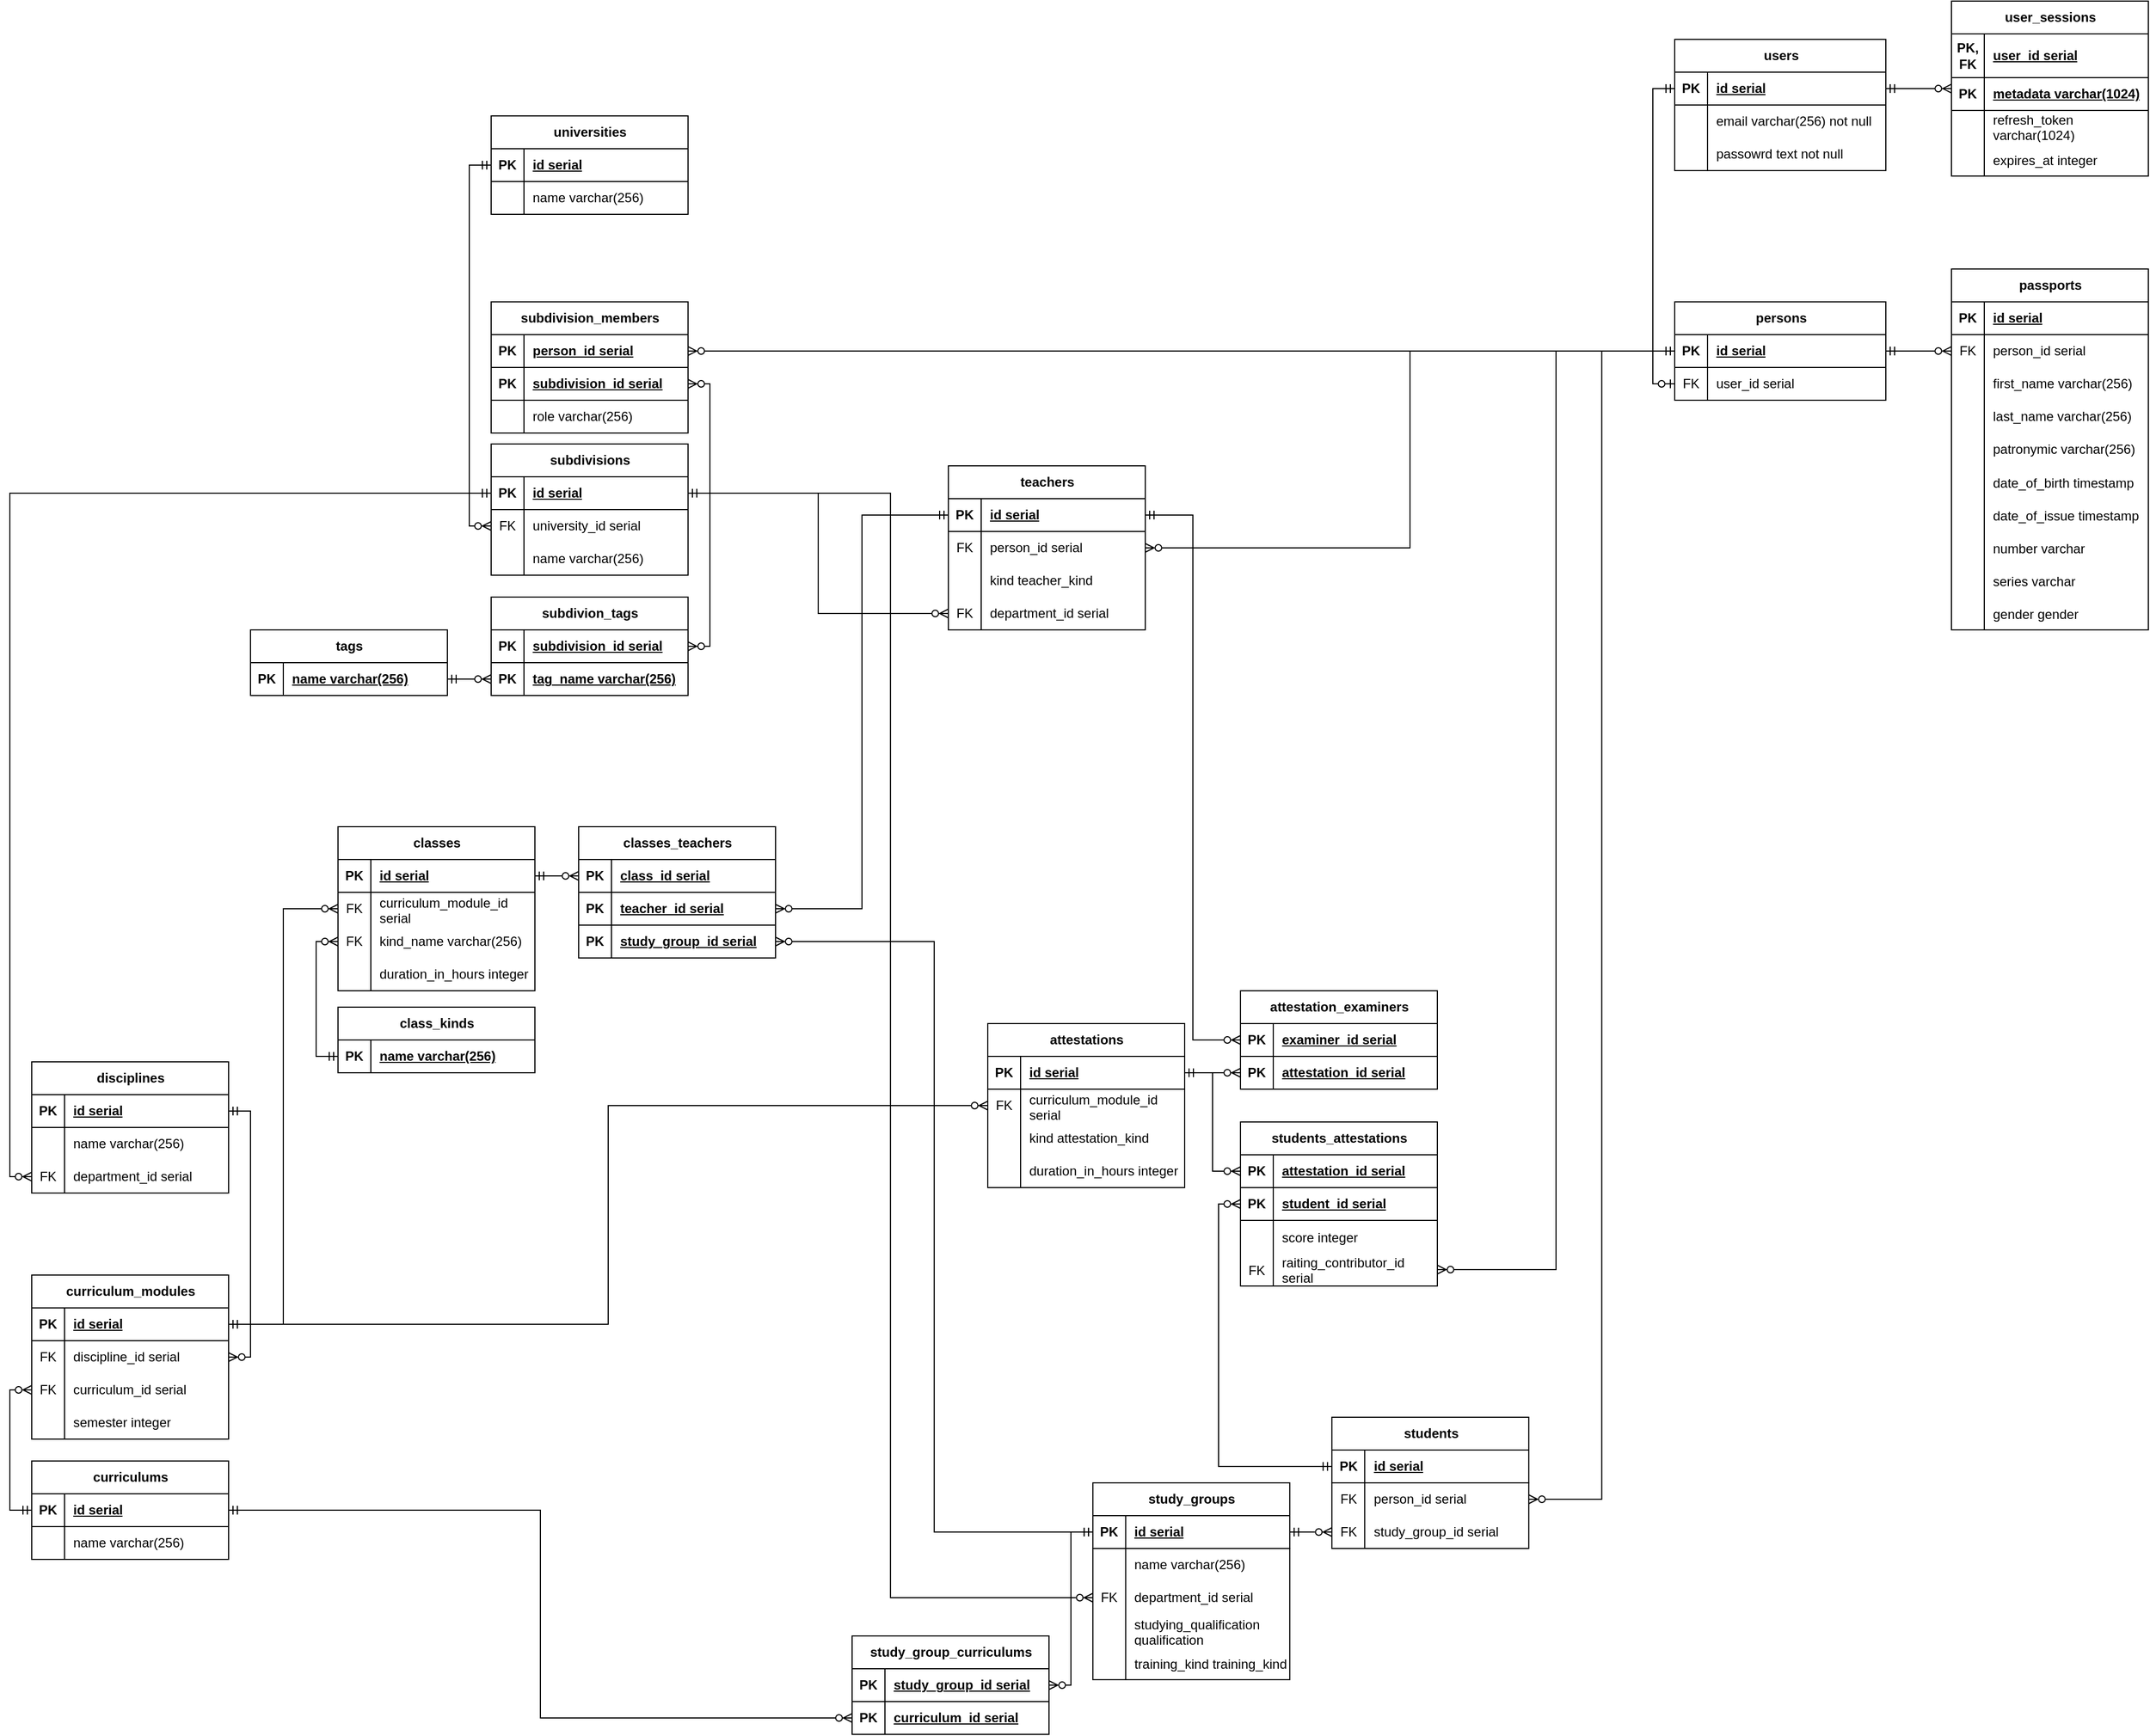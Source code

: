 <mxfile version="22.1.2" type="device">
  <diagram id="bAXOQE1-IR61LE60t7ga" name="Page-1">
    <mxGraphModel dx="2982" dy="85" grid="1" gridSize="10" guides="1" tooltips="1" connect="1" arrows="1" fold="1" page="0" pageScale="1" pageWidth="850" pageHeight="1100" background="none" math="0" shadow="0">
      <root>
        <mxCell id="0" />
        <mxCell id="1" parent="0" />
        <mxCell id="dlV2c4g_R0eLecNWKhBL-5" value="users" style="shape=table;startSize=30;container=1;collapsible=1;childLayout=tableLayout;fixedRows=1;rowLines=0;fontStyle=1;align=center;resizeLast=1;html=1;" vertex="1" parent="1">
          <mxGeometry x="1052" y="1520" width="193" height="120" as="geometry" />
        </mxCell>
        <mxCell id="dlV2c4g_R0eLecNWKhBL-6" value="" style="shape=tableRow;horizontal=0;startSize=0;swimlaneHead=0;swimlaneBody=0;fillColor=none;collapsible=0;dropTarget=0;points=[[0,0.5],[1,0.5]];portConstraint=eastwest;top=0;left=0;right=0;bottom=1;" vertex="1" parent="dlV2c4g_R0eLecNWKhBL-5">
          <mxGeometry y="30" width="193" height="30" as="geometry" />
        </mxCell>
        <mxCell id="dlV2c4g_R0eLecNWKhBL-7" value="PK" style="shape=partialRectangle;connectable=0;fillColor=none;top=0;left=0;bottom=0;right=0;fontStyle=1;overflow=hidden;whiteSpace=wrap;html=1;" vertex="1" parent="dlV2c4g_R0eLecNWKhBL-6">
          <mxGeometry width="30" height="30" as="geometry">
            <mxRectangle width="30" height="30" as="alternateBounds" />
          </mxGeometry>
        </mxCell>
        <mxCell id="dlV2c4g_R0eLecNWKhBL-8" value="id serial" style="shape=partialRectangle;connectable=0;fillColor=none;top=0;left=0;bottom=0;right=0;align=left;spacingLeft=6;fontStyle=5;overflow=hidden;whiteSpace=wrap;html=1;" vertex="1" parent="dlV2c4g_R0eLecNWKhBL-6">
          <mxGeometry x="30" width="163" height="30" as="geometry">
            <mxRectangle width="163" height="30" as="alternateBounds" />
          </mxGeometry>
        </mxCell>
        <mxCell id="dlV2c4g_R0eLecNWKhBL-9" value="" style="shape=tableRow;horizontal=0;startSize=0;swimlaneHead=0;swimlaneBody=0;fillColor=none;collapsible=0;dropTarget=0;points=[[0,0.5],[1,0.5]];portConstraint=eastwest;top=0;left=0;right=0;bottom=0;" vertex="1" parent="dlV2c4g_R0eLecNWKhBL-5">
          <mxGeometry y="60" width="193" height="30" as="geometry" />
        </mxCell>
        <mxCell id="dlV2c4g_R0eLecNWKhBL-10" value="" style="shape=partialRectangle;connectable=0;fillColor=none;top=0;left=0;bottom=0;right=0;editable=1;overflow=hidden;whiteSpace=wrap;html=1;" vertex="1" parent="dlV2c4g_R0eLecNWKhBL-9">
          <mxGeometry width="30" height="30" as="geometry">
            <mxRectangle width="30" height="30" as="alternateBounds" />
          </mxGeometry>
        </mxCell>
        <mxCell id="dlV2c4g_R0eLecNWKhBL-11" value="email varchar(256) not null" style="shape=partialRectangle;connectable=0;fillColor=none;top=0;left=0;bottom=0;right=0;align=left;spacingLeft=6;overflow=hidden;whiteSpace=wrap;html=1;" vertex="1" parent="dlV2c4g_R0eLecNWKhBL-9">
          <mxGeometry x="30" width="163" height="30" as="geometry">
            <mxRectangle width="163" height="30" as="alternateBounds" />
          </mxGeometry>
        </mxCell>
        <mxCell id="dlV2c4g_R0eLecNWKhBL-12" value="" style="shape=tableRow;horizontal=0;startSize=0;swimlaneHead=0;swimlaneBody=0;fillColor=none;collapsible=0;dropTarget=0;points=[[0,0.5],[1,0.5]];portConstraint=eastwest;top=0;left=0;right=0;bottom=0;" vertex="1" parent="dlV2c4g_R0eLecNWKhBL-5">
          <mxGeometry y="90" width="193" height="30" as="geometry" />
        </mxCell>
        <mxCell id="dlV2c4g_R0eLecNWKhBL-13" value="" style="shape=partialRectangle;connectable=0;fillColor=none;top=0;left=0;bottom=0;right=0;editable=1;overflow=hidden;whiteSpace=wrap;html=1;" vertex="1" parent="dlV2c4g_R0eLecNWKhBL-12">
          <mxGeometry width="30" height="30" as="geometry">
            <mxRectangle width="30" height="30" as="alternateBounds" />
          </mxGeometry>
        </mxCell>
        <mxCell id="dlV2c4g_R0eLecNWKhBL-14" value="passowrd text not null" style="shape=partialRectangle;connectable=0;fillColor=none;top=0;left=0;bottom=0;right=0;align=left;spacingLeft=6;overflow=hidden;whiteSpace=wrap;html=1;" vertex="1" parent="dlV2c4g_R0eLecNWKhBL-12">
          <mxGeometry x="30" width="163" height="30" as="geometry">
            <mxRectangle width="163" height="30" as="alternateBounds" />
          </mxGeometry>
        </mxCell>
        <mxCell id="dlV2c4g_R0eLecNWKhBL-68" style="edgeStyle=orthogonalEdgeStyle;rounded=0;orthogonalLoop=1;jettySize=auto;html=1;entryX=1;entryY=0.5;entryDx=0;entryDy=0;endArrow=ERmandOne;endFill=0;startArrow=ERzeroToMany;startFill=0;" edge="1" parent="1" source="dlV2c4g_R0eLecNWKhBL-61" target="dlV2c4g_R0eLecNWKhBL-6">
          <mxGeometry relative="1" as="geometry" />
        </mxCell>
        <mxCell id="dlV2c4g_R0eLecNWKhBL-61" value="user_sessions" style="shape=table;startSize=30;container=1;collapsible=1;childLayout=tableLayout;fixedRows=1;rowLines=0;fontStyle=1;align=center;resizeLast=1;html=1;" vertex="1" parent="1">
          <mxGeometry x="1305" y="1485" width="180" height="160" as="geometry" />
        </mxCell>
        <mxCell id="dlV2c4g_R0eLecNWKhBL-62" value="" style="shape=tableRow;horizontal=0;startSize=0;swimlaneHead=0;swimlaneBody=0;fillColor=none;collapsible=0;dropTarget=0;points=[[0,0.5],[1,0.5]];portConstraint=eastwest;top=0;left=0;right=0;bottom=1;" vertex="1" parent="dlV2c4g_R0eLecNWKhBL-61">
          <mxGeometry y="30" width="180" height="40" as="geometry" />
        </mxCell>
        <mxCell id="dlV2c4g_R0eLecNWKhBL-63" value="PK, FK" style="shape=partialRectangle;connectable=0;fillColor=none;top=0;left=0;bottom=0;right=0;fontStyle=1;overflow=hidden;whiteSpace=wrap;html=1;" vertex="1" parent="dlV2c4g_R0eLecNWKhBL-62">
          <mxGeometry width="30" height="40" as="geometry">
            <mxRectangle width="30" height="40" as="alternateBounds" />
          </mxGeometry>
        </mxCell>
        <mxCell id="dlV2c4g_R0eLecNWKhBL-64" value="user_id serial" style="shape=partialRectangle;connectable=0;fillColor=none;top=0;left=0;bottom=0;right=0;align=left;spacingLeft=6;fontStyle=5;overflow=hidden;whiteSpace=wrap;html=1;" vertex="1" parent="dlV2c4g_R0eLecNWKhBL-62">
          <mxGeometry x="30" width="150" height="40" as="geometry">
            <mxRectangle width="150" height="40" as="alternateBounds" />
          </mxGeometry>
        </mxCell>
        <mxCell id="dlV2c4g_R0eLecNWKhBL-82" value="" style="shape=tableRow;horizontal=0;startSize=0;swimlaneHead=0;swimlaneBody=0;fillColor=none;collapsible=0;dropTarget=0;points=[[0,0.5],[1,0.5]];portConstraint=eastwest;top=0;left=0;right=0;bottom=1;" vertex="1" parent="dlV2c4g_R0eLecNWKhBL-61">
          <mxGeometry y="70" width="180" height="30" as="geometry" />
        </mxCell>
        <mxCell id="dlV2c4g_R0eLecNWKhBL-83" value="PK" style="shape=partialRectangle;connectable=0;fillColor=none;top=0;left=0;bottom=0;right=0;fontStyle=1;overflow=hidden;whiteSpace=wrap;html=1;" vertex="1" parent="dlV2c4g_R0eLecNWKhBL-82">
          <mxGeometry width="30" height="30" as="geometry">
            <mxRectangle width="30" height="30" as="alternateBounds" />
          </mxGeometry>
        </mxCell>
        <mxCell id="dlV2c4g_R0eLecNWKhBL-84" value="metadata varchar(1024)" style="shape=partialRectangle;connectable=0;fillColor=none;top=0;left=0;bottom=0;right=0;align=left;spacingLeft=6;fontStyle=5;overflow=hidden;whiteSpace=wrap;html=1;" vertex="1" parent="dlV2c4g_R0eLecNWKhBL-82">
          <mxGeometry x="30" width="150" height="30" as="geometry">
            <mxRectangle width="150" height="30" as="alternateBounds" />
          </mxGeometry>
        </mxCell>
        <mxCell id="dlV2c4g_R0eLecNWKhBL-72" value="" style="shape=tableRow;horizontal=0;startSize=0;swimlaneHead=0;swimlaneBody=0;fillColor=none;collapsible=0;dropTarget=0;points=[[0,0.5],[1,0.5]];portConstraint=eastwest;top=0;left=0;right=0;bottom=0;" vertex="1" parent="dlV2c4g_R0eLecNWKhBL-61">
          <mxGeometry y="100" width="180" height="30" as="geometry" />
        </mxCell>
        <mxCell id="dlV2c4g_R0eLecNWKhBL-73" value="" style="shape=partialRectangle;connectable=0;fillColor=none;top=0;left=0;bottom=0;right=0;editable=1;overflow=hidden;" vertex="1" parent="dlV2c4g_R0eLecNWKhBL-72">
          <mxGeometry width="30" height="30" as="geometry">
            <mxRectangle width="30" height="30" as="alternateBounds" />
          </mxGeometry>
        </mxCell>
        <mxCell id="dlV2c4g_R0eLecNWKhBL-74" value="refresh_token&#xa;varchar(1024)" style="shape=partialRectangle;connectable=0;fillColor=none;top=0;left=0;bottom=0;right=0;align=left;spacingLeft=6;overflow=hidden;" vertex="1" parent="dlV2c4g_R0eLecNWKhBL-72">
          <mxGeometry x="30" width="150" height="30" as="geometry">
            <mxRectangle width="150" height="30" as="alternateBounds" />
          </mxGeometry>
        </mxCell>
        <mxCell id="dlV2c4g_R0eLecNWKhBL-85" value="" style="shape=tableRow;horizontal=0;startSize=0;swimlaneHead=0;swimlaneBody=0;fillColor=none;collapsible=0;dropTarget=0;points=[[0,0.5],[1,0.5]];portConstraint=eastwest;top=0;left=0;right=0;bottom=0;" vertex="1" parent="dlV2c4g_R0eLecNWKhBL-61">
          <mxGeometry y="130" width="180" height="30" as="geometry" />
        </mxCell>
        <mxCell id="dlV2c4g_R0eLecNWKhBL-86" value="" style="shape=partialRectangle;connectable=0;fillColor=none;top=0;left=0;bottom=0;right=0;editable=1;overflow=hidden;" vertex="1" parent="dlV2c4g_R0eLecNWKhBL-85">
          <mxGeometry width="30" height="30" as="geometry">
            <mxRectangle width="30" height="30" as="alternateBounds" />
          </mxGeometry>
        </mxCell>
        <mxCell id="dlV2c4g_R0eLecNWKhBL-87" value="expires_at integer" style="shape=partialRectangle;connectable=0;fillColor=none;top=0;left=0;bottom=0;right=0;align=left;spacingLeft=6;overflow=hidden;" vertex="1" parent="dlV2c4g_R0eLecNWKhBL-85">
          <mxGeometry x="30" width="150" height="30" as="geometry">
            <mxRectangle width="150" height="30" as="alternateBounds" />
          </mxGeometry>
        </mxCell>
        <mxCell id="dlV2c4g_R0eLecNWKhBL-88" value="persons" style="shape=table;startSize=30;container=1;collapsible=1;childLayout=tableLayout;fixedRows=1;rowLines=0;fontStyle=1;align=center;resizeLast=1;html=1;" vertex="1" parent="1">
          <mxGeometry x="1052" y="1760" width="193" height="90" as="geometry" />
        </mxCell>
        <mxCell id="dlV2c4g_R0eLecNWKhBL-89" value="" style="shape=tableRow;horizontal=0;startSize=0;swimlaneHead=0;swimlaneBody=0;fillColor=none;collapsible=0;dropTarget=0;points=[[0,0.5],[1,0.5]];portConstraint=eastwest;top=0;left=0;right=0;bottom=1;" vertex="1" parent="dlV2c4g_R0eLecNWKhBL-88">
          <mxGeometry y="30" width="193" height="30" as="geometry" />
        </mxCell>
        <mxCell id="dlV2c4g_R0eLecNWKhBL-90" value="PK" style="shape=partialRectangle;connectable=0;fillColor=none;top=0;left=0;bottom=0;right=0;fontStyle=1;overflow=hidden;whiteSpace=wrap;html=1;" vertex="1" parent="dlV2c4g_R0eLecNWKhBL-89">
          <mxGeometry width="30" height="30" as="geometry">
            <mxRectangle width="30" height="30" as="alternateBounds" />
          </mxGeometry>
        </mxCell>
        <mxCell id="dlV2c4g_R0eLecNWKhBL-91" value="id serial" style="shape=partialRectangle;connectable=0;fillColor=none;top=0;left=0;bottom=0;right=0;align=left;spacingLeft=6;fontStyle=5;overflow=hidden;whiteSpace=wrap;html=1;" vertex="1" parent="dlV2c4g_R0eLecNWKhBL-89">
          <mxGeometry x="30" width="163" height="30" as="geometry">
            <mxRectangle width="163" height="30" as="alternateBounds" />
          </mxGeometry>
        </mxCell>
        <mxCell id="dlV2c4g_R0eLecNWKhBL-101" value="" style="shape=tableRow;horizontal=0;startSize=0;swimlaneHead=0;swimlaneBody=0;fillColor=none;collapsible=0;dropTarget=0;points=[[0,0.5],[1,0.5]];portConstraint=eastwest;top=0;left=0;right=0;bottom=0;" vertex="1" parent="dlV2c4g_R0eLecNWKhBL-88">
          <mxGeometry y="60" width="193" height="30" as="geometry" />
        </mxCell>
        <mxCell id="dlV2c4g_R0eLecNWKhBL-102" value="FK" style="shape=partialRectangle;connectable=0;fillColor=none;top=0;left=0;bottom=0;right=0;fontStyle=0;overflow=hidden;whiteSpace=wrap;html=1;" vertex="1" parent="dlV2c4g_R0eLecNWKhBL-101">
          <mxGeometry width="30" height="30" as="geometry">
            <mxRectangle width="30" height="30" as="alternateBounds" />
          </mxGeometry>
        </mxCell>
        <mxCell id="dlV2c4g_R0eLecNWKhBL-103" value="user_id serial" style="shape=partialRectangle;connectable=0;fillColor=none;top=0;left=0;bottom=0;right=0;align=left;spacingLeft=6;fontStyle=0;overflow=hidden;whiteSpace=wrap;html=1;" vertex="1" parent="dlV2c4g_R0eLecNWKhBL-101">
          <mxGeometry x="30" width="163" height="30" as="geometry">
            <mxRectangle width="163" height="30" as="alternateBounds" />
          </mxGeometry>
        </mxCell>
        <mxCell id="dlV2c4g_R0eLecNWKhBL-104" style="edgeStyle=orthogonalEdgeStyle;rounded=0;orthogonalLoop=1;jettySize=auto;html=1;exitX=0;exitY=0.5;exitDx=0;exitDy=0;entryX=0;entryY=0.5;entryDx=0;entryDy=0;endArrow=ERmandOne;endFill=0;startArrow=ERzeroToOne;startFill=0;" edge="1" parent="1" source="dlV2c4g_R0eLecNWKhBL-101" target="dlV2c4g_R0eLecNWKhBL-6">
          <mxGeometry relative="1" as="geometry" />
        </mxCell>
        <mxCell id="dlV2c4g_R0eLecNWKhBL-105" value="passports" style="shape=table;startSize=30;container=1;collapsible=1;childLayout=tableLayout;fixedRows=1;rowLines=0;fontStyle=1;align=center;resizeLast=1;html=1;" vertex="1" parent="1">
          <mxGeometry x="1305" y="1730" width="180" height="330" as="geometry" />
        </mxCell>
        <mxCell id="dlV2c4g_R0eLecNWKhBL-106" value="" style="shape=tableRow;horizontal=0;startSize=0;swimlaneHead=0;swimlaneBody=0;fillColor=none;collapsible=0;dropTarget=0;points=[[0,0.5],[1,0.5]];portConstraint=eastwest;top=0;left=0;right=0;bottom=1;" vertex="1" parent="dlV2c4g_R0eLecNWKhBL-105">
          <mxGeometry y="30" width="180" height="30" as="geometry" />
        </mxCell>
        <mxCell id="dlV2c4g_R0eLecNWKhBL-107" value="PK" style="shape=partialRectangle;connectable=0;fillColor=none;top=0;left=0;bottom=0;right=0;fontStyle=1;overflow=hidden;whiteSpace=wrap;html=1;" vertex="1" parent="dlV2c4g_R0eLecNWKhBL-106">
          <mxGeometry width="30" height="30" as="geometry">
            <mxRectangle width="30" height="30" as="alternateBounds" />
          </mxGeometry>
        </mxCell>
        <mxCell id="dlV2c4g_R0eLecNWKhBL-108" value="id serial" style="shape=partialRectangle;connectable=0;fillColor=none;top=0;left=0;bottom=0;right=0;align=left;spacingLeft=6;fontStyle=5;overflow=hidden;whiteSpace=wrap;html=1;" vertex="1" parent="dlV2c4g_R0eLecNWKhBL-106">
          <mxGeometry x="30" width="150" height="30" as="geometry">
            <mxRectangle width="150" height="30" as="alternateBounds" />
          </mxGeometry>
        </mxCell>
        <mxCell id="dlV2c4g_R0eLecNWKhBL-118" value="" style="shape=tableRow;horizontal=0;startSize=0;swimlaneHead=0;swimlaneBody=0;fillColor=none;collapsible=0;dropTarget=0;points=[[0,0.5],[1,0.5]];portConstraint=eastwest;top=0;left=0;right=0;bottom=0;" vertex="1" parent="dlV2c4g_R0eLecNWKhBL-105">
          <mxGeometry y="60" width="180" height="30" as="geometry" />
        </mxCell>
        <mxCell id="dlV2c4g_R0eLecNWKhBL-119" value="FK" style="shape=partialRectangle;connectable=0;fillColor=none;top=0;left=0;bottom=0;right=0;fontStyle=0;overflow=hidden;whiteSpace=wrap;html=1;" vertex="1" parent="dlV2c4g_R0eLecNWKhBL-118">
          <mxGeometry width="30" height="30" as="geometry">
            <mxRectangle width="30" height="30" as="alternateBounds" />
          </mxGeometry>
        </mxCell>
        <mxCell id="dlV2c4g_R0eLecNWKhBL-120" value="person_id serial" style="shape=partialRectangle;connectable=0;fillColor=none;top=0;left=0;bottom=0;right=0;align=left;spacingLeft=6;fontStyle=0;overflow=hidden;whiteSpace=wrap;html=1;" vertex="1" parent="dlV2c4g_R0eLecNWKhBL-118">
          <mxGeometry x="30" width="150" height="30" as="geometry">
            <mxRectangle width="150" height="30" as="alternateBounds" />
          </mxGeometry>
        </mxCell>
        <mxCell id="dlV2c4g_R0eLecNWKhBL-109" value="" style="shape=tableRow;horizontal=0;startSize=0;swimlaneHead=0;swimlaneBody=0;fillColor=none;collapsible=0;dropTarget=0;points=[[0,0.5],[1,0.5]];portConstraint=eastwest;top=0;left=0;right=0;bottom=0;" vertex="1" parent="dlV2c4g_R0eLecNWKhBL-105">
          <mxGeometry y="90" width="180" height="30" as="geometry" />
        </mxCell>
        <mxCell id="dlV2c4g_R0eLecNWKhBL-110" value="" style="shape=partialRectangle;connectable=0;fillColor=none;top=0;left=0;bottom=0;right=0;editable=1;overflow=hidden;whiteSpace=wrap;html=1;" vertex="1" parent="dlV2c4g_R0eLecNWKhBL-109">
          <mxGeometry width="30" height="30" as="geometry">
            <mxRectangle width="30" height="30" as="alternateBounds" />
          </mxGeometry>
        </mxCell>
        <mxCell id="dlV2c4g_R0eLecNWKhBL-111" value="first_name varchar(256)" style="shape=partialRectangle;connectable=0;fillColor=none;top=0;left=0;bottom=0;right=0;align=left;spacingLeft=6;overflow=hidden;whiteSpace=wrap;html=1;" vertex="1" parent="dlV2c4g_R0eLecNWKhBL-109">
          <mxGeometry x="30" width="150" height="30" as="geometry">
            <mxRectangle width="150" height="30" as="alternateBounds" />
          </mxGeometry>
        </mxCell>
        <mxCell id="dlV2c4g_R0eLecNWKhBL-112" value="" style="shape=tableRow;horizontal=0;startSize=0;swimlaneHead=0;swimlaneBody=0;fillColor=none;collapsible=0;dropTarget=0;points=[[0,0.5],[1,0.5]];portConstraint=eastwest;top=0;left=0;right=0;bottom=0;" vertex="1" parent="dlV2c4g_R0eLecNWKhBL-105">
          <mxGeometry y="120" width="180" height="30" as="geometry" />
        </mxCell>
        <mxCell id="dlV2c4g_R0eLecNWKhBL-113" value="" style="shape=partialRectangle;connectable=0;fillColor=none;top=0;left=0;bottom=0;right=0;editable=1;overflow=hidden;whiteSpace=wrap;html=1;" vertex="1" parent="dlV2c4g_R0eLecNWKhBL-112">
          <mxGeometry width="30" height="30" as="geometry">
            <mxRectangle width="30" height="30" as="alternateBounds" />
          </mxGeometry>
        </mxCell>
        <mxCell id="dlV2c4g_R0eLecNWKhBL-114" value="last_name varchar(256)" style="shape=partialRectangle;connectable=0;fillColor=none;top=0;left=0;bottom=0;right=0;align=left;spacingLeft=6;overflow=hidden;whiteSpace=wrap;html=1;" vertex="1" parent="dlV2c4g_R0eLecNWKhBL-112">
          <mxGeometry x="30" width="150" height="30" as="geometry">
            <mxRectangle width="150" height="30" as="alternateBounds" />
          </mxGeometry>
        </mxCell>
        <mxCell id="dlV2c4g_R0eLecNWKhBL-115" value="" style="shape=tableRow;horizontal=0;startSize=0;swimlaneHead=0;swimlaneBody=0;fillColor=none;collapsible=0;dropTarget=0;points=[[0,0.5],[1,0.5]];portConstraint=eastwest;top=0;left=0;right=0;bottom=0;" vertex="1" parent="dlV2c4g_R0eLecNWKhBL-105">
          <mxGeometry y="150" width="180" height="30" as="geometry" />
        </mxCell>
        <mxCell id="dlV2c4g_R0eLecNWKhBL-116" value="" style="shape=partialRectangle;connectable=0;fillColor=none;top=0;left=0;bottom=0;right=0;editable=1;overflow=hidden;whiteSpace=wrap;html=1;" vertex="1" parent="dlV2c4g_R0eLecNWKhBL-115">
          <mxGeometry width="30" height="30" as="geometry">
            <mxRectangle width="30" height="30" as="alternateBounds" />
          </mxGeometry>
        </mxCell>
        <mxCell id="dlV2c4g_R0eLecNWKhBL-117" value="patronymic varchar(256)" style="shape=partialRectangle;connectable=0;fillColor=none;top=0;left=0;bottom=0;right=0;align=left;spacingLeft=6;overflow=hidden;whiteSpace=wrap;html=1;" vertex="1" parent="dlV2c4g_R0eLecNWKhBL-115">
          <mxGeometry x="30" width="150" height="30" as="geometry">
            <mxRectangle width="150" height="30" as="alternateBounds" />
          </mxGeometry>
        </mxCell>
        <mxCell id="dlV2c4g_R0eLecNWKhBL-125" value="" style="shape=tableRow;horizontal=0;startSize=0;swimlaneHead=0;swimlaneBody=0;fillColor=none;collapsible=0;dropTarget=0;points=[[0,0.5],[1,0.5]];portConstraint=eastwest;top=0;left=0;right=0;bottom=0;" vertex="1" parent="dlV2c4g_R0eLecNWKhBL-105">
          <mxGeometry y="180" width="180" height="30" as="geometry" />
        </mxCell>
        <mxCell id="dlV2c4g_R0eLecNWKhBL-126" value="" style="shape=partialRectangle;connectable=0;fillColor=none;top=0;left=0;bottom=0;right=0;editable=1;overflow=hidden;" vertex="1" parent="dlV2c4g_R0eLecNWKhBL-125">
          <mxGeometry width="30" height="30" as="geometry">
            <mxRectangle width="30" height="30" as="alternateBounds" />
          </mxGeometry>
        </mxCell>
        <mxCell id="dlV2c4g_R0eLecNWKhBL-127" value="date_of_birth timestamp" style="shape=partialRectangle;connectable=0;fillColor=none;top=0;left=0;bottom=0;right=0;align=left;spacingLeft=6;overflow=hidden;" vertex="1" parent="dlV2c4g_R0eLecNWKhBL-125">
          <mxGeometry x="30" width="150" height="30" as="geometry">
            <mxRectangle width="150" height="30" as="alternateBounds" />
          </mxGeometry>
        </mxCell>
        <mxCell id="dlV2c4g_R0eLecNWKhBL-128" value="" style="shape=tableRow;horizontal=0;startSize=0;swimlaneHead=0;swimlaneBody=0;fillColor=none;collapsible=0;dropTarget=0;points=[[0,0.5],[1,0.5]];portConstraint=eastwest;top=0;left=0;right=0;bottom=0;" vertex="1" parent="dlV2c4g_R0eLecNWKhBL-105">
          <mxGeometry y="210" width="180" height="30" as="geometry" />
        </mxCell>
        <mxCell id="dlV2c4g_R0eLecNWKhBL-129" value="" style="shape=partialRectangle;connectable=0;fillColor=none;top=0;left=0;bottom=0;right=0;editable=1;overflow=hidden;" vertex="1" parent="dlV2c4g_R0eLecNWKhBL-128">
          <mxGeometry width="30" height="30" as="geometry">
            <mxRectangle width="30" height="30" as="alternateBounds" />
          </mxGeometry>
        </mxCell>
        <mxCell id="dlV2c4g_R0eLecNWKhBL-130" value="date_of_issue timestamp" style="shape=partialRectangle;connectable=0;fillColor=none;top=0;left=0;bottom=0;right=0;align=left;spacingLeft=6;overflow=hidden;" vertex="1" parent="dlV2c4g_R0eLecNWKhBL-128">
          <mxGeometry x="30" width="150" height="30" as="geometry">
            <mxRectangle width="150" height="30" as="alternateBounds" />
          </mxGeometry>
        </mxCell>
        <mxCell id="dlV2c4g_R0eLecNWKhBL-131" value="" style="shape=tableRow;horizontal=0;startSize=0;swimlaneHead=0;swimlaneBody=0;fillColor=none;collapsible=0;dropTarget=0;points=[[0,0.5],[1,0.5]];portConstraint=eastwest;top=0;left=0;right=0;bottom=0;" vertex="1" parent="dlV2c4g_R0eLecNWKhBL-105">
          <mxGeometry y="240" width="180" height="30" as="geometry" />
        </mxCell>
        <mxCell id="dlV2c4g_R0eLecNWKhBL-132" value="" style="shape=partialRectangle;connectable=0;fillColor=none;top=0;left=0;bottom=0;right=0;editable=1;overflow=hidden;" vertex="1" parent="dlV2c4g_R0eLecNWKhBL-131">
          <mxGeometry width="30" height="30" as="geometry">
            <mxRectangle width="30" height="30" as="alternateBounds" />
          </mxGeometry>
        </mxCell>
        <mxCell id="dlV2c4g_R0eLecNWKhBL-133" value="number varchar" style="shape=partialRectangle;connectable=0;fillColor=none;top=0;left=0;bottom=0;right=0;align=left;spacingLeft=6;overflow=hidden;" vertex="1" parent="dlV2c4g_R0eLecNWKhBL-131">
          <mxGeometry x="30" width="150" height="30" as="geometry">
            <mxRectangle width="150" height="30" as="alternateBounds" />
          </mxGeometry>
        </mxCell>
        <mxCell id="dlV2c4g_R0eLecNWKhBL-134" value="" style="shape=tableRow;horizontal=0;startSize=0;swimlaneHead=0;swimlaneBody=0;fillColor=none;collapsible=0;dropTarget=0;points=[[0,0.5],[1,0.5]];portConstraint=eastwest;top=0;left=0;right=0;bottom=0;" vertex="1" parent="dlV2c4g_R0eLecNWKhBL-105">
          <mxGeometry y="270" width="180" height="30" as="geometry" />
        </mxCell>
        <mxCell id="dlV2c4g_R0eLecNWKhBL-135" value="" style="shape=partialRectangle;connectable=0;fillColor=none;top=0;left=0;bottom=0;right=0;editable=1;overflow=hidden;" vertex="1" parent="dlV2c4g_R0eLecNWKhBL-134">
          <mxGeometry width="30" height="30" as="geometry">
            <mxRectangle width="30" height="30" as="alternateBounds" />
          </mxGeometry>
        </mxCell>
        <mxCell id="dlV2c4g_R0eLecNWKhBL-136" value="series varchar" style="shape=partialRectangle;connectable=0;fillColor=none;top=0;left=0;bottom=0;right=0;align=left;spacingLeft=6;overflow=hidden;" vertex="1" parent="dlV2c4g_R0eLecNWKhBL-134">
          <mxGeometry x="30" width="150" height="30" as="geometry">
            <mxRectangle width="150" height="30" as="alternateBounds" />
          </mxGeometry>
        </mxCell>
        <mxCell id="dlV2c4g_R0eLecNWKhBL-137" value="" style="shape=tableRow;horizontal=0;startSize=0;swimlaneHead=0;swimlaneBody=0;fillColor=none;collapsible=0;dropTarget=0;points=[[0,0.5],[1,0.5]];portConstraint=eastwest;top=0;left=0;right=0;bottom=0;" vertex="1" parent="dlV2c4g_R0eLecNWKhBL-105">
          <mxGeometry y="300" width="180" height="30" as="geometry" />
        </mxCell>
        <mxCell id="dlV2c4g_R0eLecNWKhBL-138" value="" style="shape=partialRectangle;connectable=0;fillColor=none;top=0;left=0;bottom=0;right=0;editable=1;overflow=hidden;" vertex="1" parent="dlV2c4g_R0eLecNWKhBL-137">
          <mxGeometry width="30" height="30" as="geometry">
            <mxRectangle width="30" height="30" as="alternateBounds" />
          </mxGeometry>
        </mxCell>
        <mxCell id="dlV2c4g_R0eLecNWKhBL-139" value="gender gender" style="shape=partialRectangle;connectable=0;fillColor=none;top=0;left=0;bottom=0;right=0;align=left;spacingLeft=6;overflow=hidden;" vertex="1" parent="dlV2c4g_R0eLecNWKhBL-137">
          <mxGeometry x="30" width="150" height="30" as="geometry">
            <mxRectangle width="150" height="30" as="alternateBounds" />
          </mxGeometry>
        </mxCell>
        <mxCell id="dlV2c4g_R0eLecNWKhBL-121" style="edgeStyle=orthogonalEdgeStyle;rounded=0;orthogonalLoop=1;jettySize=auto;html=1;entryX=1;entryY=0.5;entryDx=0;entryDy=0;endArrow=ERmandOne;endFill=0;startArrow=ERzeroToMany;startFill=0;" edge="1" parent="1" source="dlV2c4g_R0eLecNWKhBL-118" target="dlV2c4g_R0eLecNWKhBL-89">
          <mxGeometry relative="1" as="geometry" />
        </mxCell>
        <mxCell id="dlV2c4g_R0eLecNWKhBL-143" value="universities" style="shape=table;startSize=30;container=1;collapsible=1;childLayout=tableLayout;fixedRows=1;rowLines=0;fontStyle=1;align=center;resizeLast=1;html=1;" vertex="1" parent="1">
          <mxGeometry x="-30" y="1590" width="180" height="90" as="geometry" />
        </mxCell>
        <mxCell id="dlV2c4g_R0eLecNWKhBL-144" value="" style="shape=tableRow;horizontal=0;startSize=0;swimlaneHead=0;swimlaneBody=0;fillColor=none;collapsible=0;dropTarget=0;points=[[0,0.5],[1,0.5]];portConstraint=eastwest;top=0;left=0;right=0;bottom=1;" vertex="1" parent="dlV2c4g_R0eLecNWKhBL-143">
          <mxGeometry y="30" width="180" height="30" as="geometry" />
        </mxCell>
        <mxCell id="dlV2c4g_R0eLecNWKhBL-145" value="PK" style="shape=partialRectangle;connectable=0;fillColor=none;top=0;left=0;bottom=0;right=0;fontStyle=1;overflow=hidden;whiteSpace=wrap;html=1;" vertex="1" parent="dlV2c4g_R0eLecNWKhBL-144">
          <mxGeometry width="30" height="30" as="geometry">
            <mxRectangle width="30" height="30" as="alternateBounds" />
          </mxGeometry>
        </mxCell>
        <mxCell id="dlV2c4g_R0eLecNWKhBL-146" value="id serial" style="shape=partialRectangle;connectable=0;fillColor=none;top=0;left=0;bottom=0;right=0;align=left;spacingLeft=6;fontStyle=5;overflow=hidden;whiteSpace=wrap;html=1;" vertex="1" parent="dlV2c4g_R0eLecNWKhBL-144">
          <mxGeometry x="30" width="150" height="30" as="geometry">
            <mxRectangle width="150" height="30" as="alternateBounds" />
          </mxGeometry>
        </mxCell>
        <mxCell id="dlV2c4g_R0eLecNWKhBL-147" value="" style="shape=tableRow;horizontal=0;startSize=0;swimlaneHead=0;swimlaneBody=0;fillColor=none;collapsible=0;dropTarget=0;points=[[0,0.5],[1,0.5]];portConstraint=eastwest;top=0;left=0;right=0;bottom=0;" vertex="1" parent="dlV2c4g_R0eLecNWKhBL-143">
          <mxGeometry y="60" width="180" height="30" as="geometry" />
        </mxCell>
        <mxCell id="dlV2c4g_R0eLecNWKhBL-148" value="" style="shape=partialRectangle;connectable=0;fillColor=none;top=0;left=0;bottom=0;right=0;editable=1;overflow=hidden;whiteSpace=wrap;html=1;" vertex="1" parent="dlV2c4g_R0eLecNWKhBL-147">
          <mxGeometry width="30" height="30" as="geometry">
            <mxRectangle width="30" height="30" as="alternateBounds" />
          </mxGeometry>
        </mxCell>
        <mxCell id="dlV2c4g_R0eLecNWKhBL-149" value="name varchar(256)" style="shape=partialRectangle;connectable=0;fillColor=none;top=0;left=0;bottom=0;right=0;align=left;spacingLeft=6;overflow=hidden;whiteSpace=wrap;html=1;" vertex="1" parent="dlV2c4g_R0eLecNWKhBL-147">
          <mxGeometry x="30" width="150" height="30" as="geometry">
            <mxRectangle width="150" height="30" as="alternateBounds" />
          </mxGeometry>
        </mxCell>
        <mxCell id="dlV2c4g_R0eLecNWKhBL-156" value="subdivisions" style="shape=table;startSize=30;container=1;collapsible=1;childLayout=tableLayout;fixedRows=1;rowLines=0;fontStyle=1;align=center;resizeLast=1;html=1;" vertex="1" parent="1">
          <mxGeometry x="-30" y="1890" width="180" height="120" as="geometry" />
        </mxCell>
        <mxCell id="dlV2c4g_R0eLecNWKhBL-157" value="" style="shape=tableRow;horizontal=0;startSize=0;swimlaneHead=0;swimlaneBody=0;fillColor=none;collapsible=0;dropTarget=0;points=[[0,0.5],[1,0.5]];portConstraint=eastwest;top=0;left=0;right=0;bottom=1;" vertex="1" parent="dlV2c4g_R0eLecNWKhBL-156">
          <mxGeometry y="30" width="180" height="30" as="geometry" />
        </mxCell>
        <mxCell id="dlV2c4g_R0eLecNWKhBL-158" value="PK" style="shape=partialRectangle;connectable=0;fillColor=none;top=0;left=0;bottom=0;right=0;fontStyle=1;overflow=hidden;whiteSpace=wrap;html=1;" vertex="1" parent="dlV2c4g_R0eLecNWKhBL-157">
          <mxGeometry width="30" height="30" as="geometry">
            <mxRectangle width="30" height="30" as="alternateBounds" />
          </mxGeometry>
        </mxCell>
        <mxCell id="dlV2c4g_R0eLecNWKhBL-159" value="id serial" style="shape=partialRectangle;connectable=0;fillColor=none;top=0;left=0;bottom=0;right=0;align=left;spacingLeft=6;fontStyle=5;overflow=hidden;whiteSpace=wrap;html=1;" vertex="1" parent="dlV2c4g_R0eLecNWKhBL-157">
          <mxGeometry x="30" width="150" height="30" as="geometry">
            <mxRectangle width="150" height="30" as="alternateBounds" />
          </mxGeometry>
        </mxCell>
        <mxCell id="dlV2c4g_R0eLecNWKhBL-169" value="" style="shape=tableRow;horizontal=0;startSize=0;swimlaneHead=0;swimlaneBody=0;fillColor=none;collapsible=0;dropTarget=0;points=[[0,0.5],[1,0.5]];portConstraint=eastwest;top=0;left=0;right=0;bottom=0;" vertex="1" parent="dlV2c4g_R0eLecNWKhBL-156">
          <mxGeometry y="60" width="180" height="30" as="geometry" />
        </mxCell>
        <mxCell id="dlV2c4g_R0eLecNWKhBL-170" value="FK" style="shape=partialRectangle;connectable=0;fillColor=none;top=0;left=0;bottom=0;right=0;fontStyle=0;overflow=hidden;whiteSpace=wrap;html=1;" vertex="1" parent="dlV2c4g_R0eLecNWKhBL-169">
          <mxGeometry width="30" height="30" as="geometry">
            <mxRectangle width="30" height="30" as="alternateBounds" />
          </mxGeometry>
        </mxCell>
        <mxCell id="dlV2c4g_R0eLecNWKhBL-171" value="university_id serial" style="shape=partialRectangle;connectable=0;fillColor=none;top=0;left=0;bottom=0;right=0;align=left;spacingLeft=6;fontStyle=0;overflow=hidden;whiteSpace=wrap;html=1;" vertex="1" parent="dlV2c4g_R0eLecNWKhBL-169">
          <mxGeometry x="30" width="150" height="30" as="geometry">
            <mxRectangle width="150" height="30" as="alternateBounds" />
          </mxGeometry>
        </mxCell>
        <mxCell id="dlV2c4g_R0eLecNWKhBL-160" value="" style="shape=tableRow;horizontal=0;startSize=0;swimlaneHead=0;swimlaneBody=0;fillColor=none;collapsible=0;dropTarget=0;points=[[0,0.5],[1,0.5]];portConstraint=eastwest;top=0;left=0;right=0;bottom=0;" vertex="1" parent="dlV2c4g_R0eLecNWKhBL-156">
          <mxGeometry y="90" width="180" height="30" as="geometry" />
        </mxCell>
        <mxCell id="dlV2c4g_R0eLecNWKhBL-161" value="" style="shape=partialRectangle;connectable=0;fillColor=none;top=0;left=0;bottom=0;right=0;editable=1;overflow=hidden;whiteSpace=wrap;html=1;" vertex="1" parent="dlV2c4g_R0eLecNWKhBL-160">
          <mxGeometry width="30" height="30" as="geometry">
            <mxRectangle width="30" height="30" as="alternateBounds" />
          </mxGeometry>
        </mxCell>
        <mxCell id="dlV2c4g_R0eLecNWKhBL-162" value="name varchar(256)" style="shape=partialRectangle;connectable=0;fillColor=none;top=0;left=0;bottom=0;right=0;align=left;spacingLeft=6;overflow=hidden;whiteSpace=wrap;html=1;" vertex="1" parent="dlV2c4g_R0eLecNWKhBL-160">
          <mxGeometry x="30" width="150" height="30" as="geometry">
            <mxRectangle width="150" height="30" as="alternateBounds" />
          </mxGeometry>
        </mxCell>
        <mxCell id="dlV2c4g_R0eLecNWKhBL-172" style="edgeStyle=orthogonalEdgeStyle;rounded=0;orthogonalLoop=1;jettySize=auto;html=1;exitX=0;exitY=0.5;exitDx=0;exitDy=0;entryX=0;entryY=0.5;entryDx=0;entryDy=0;endArrow=ERmandOne;endFill=0;startArrow=ERzeroToMany;startFill=0;" edge="1" parent="1" source="dlV2c4g_R0eLecNWKhBL-169" target="dlV2c4g_R0eLecNWKhBL-144">
          <mxGeometry relative="1" as="geometry" />
        </mxCell>
        <mxCell id="dlV2c4g_R0eLecNWKhBL-173" value="tags" style="shape=table;startSize=30;container=1;collapsible=1;childLayout=tableLayout;fixedRows=1;rowLines=0;fontStyle=1;align=center;resizeLast=1;html=1;" vertex="1" parent="1">
          <mxGeometry x="-250" y="2060" width="180" height="60" as="geometry" />
        </mxCell>
        <mxCell id="dlV2c4g_R0eLecNWKhBL-174" value="" style="shape=tableRow;horizontal=0;startSize=0;swimlaneHead=0;swimlaneBody=0;fillColor=none;collapsible=0;dropTarget=0;points=[[0,0.5],[1,0.5]];portConstraint=eastwest;top=0;left=0;right=0;bottom=1;" vertex="1" parent="dlV2c4g_R0eLecNWKhBL-173">
          <mxGeometry y="30" width="180" height="30" as="geometry" />
        </mxCell>
        <mxCell id="dlV2c4g_R0eLecNWKhBL-175" value="PK" style="shape=partialRectangle;connectable=0;fillColor=none;top=0;left=0;bottom=0;right=0;fontStyle=1;overflow=hidden;whiteSpace=wrap;html=1;" vertex="1" parent="dlV2c4g_R0eLecNWKhBL-174">
          <mxGeometry width="30" height="30" as="geometry">
            <mxRectangle width="30" height="30" as="alternateBounds" />
          </mxGeometry>
        </mxCell>
        <mxCell id="dlV2c4g_R0eLecNWKhBL-176" value="name varchar(256)" style="shape=partialRectangle;connectable=0;fillColor=none;top=0;left=0;bottom=0;right=0;align=left;spacingLeft=6;fontStyle=5;overflow=hidden;whiteSpace=wrap;html=1;" vertex="1" parent="dlV2c4g_R0eLecNWKhBL-174">
          <mxGeometry x="30" width="150" height="30" as="geometry">
            <mxRectangle width="150" height="30" as="alternateBounds" />
          </mxGeometry>
        </mxCell>
        <mxCell id="dlV2c4g_R0eLecNWKhBL-187" value="subdivion_tags" style="shape=table;startSize=30;container=1;collapsible=1;childLayout=tableLayout;fixedRows=1;rowLines=0;fontStyle=1;align=center;resizeLast=1;html=1;" vertex="1" parent="1">
          <mxGeometry x="-30" y="2030" width="180" height="90" as="geometry" />
        </mxCell>
        <mxCell id="dlV2c4g_R0eLecNWKhBL-188" value="" style="shape=tableRow;horizontal=0;startSize=0;swimlaneHead=0;swimlaneBody=0;fillColor=none;collapsible=0;dropTarget=0;points=[[0,0.5],[1,0.5]];portConstraint=eastwest;top=0;left=0;right=0;bottom=1;" vertex="1" parent="dlV2c4g_R0eLecNWKhBL-187">
          <mxGeometry y="30" width="180" height="30" as="geometry" />
        </mxCell>
        <mxCell id="dlV2c4g_R0eLecNWKhBL-189" value="PK" style="shape=partialRectangle;connectable=0;fillColor=none;top=0;left=0;bottom=0;right=0;fontStyle=1;overflow=hidden;whiteSpace=wrap;html=1;" vertex="1" parent="dlV2c4g_R0eLecNWKhBL-188">
          <mxGeometry width="30" height="30" as="geometry">
            <mxRectangle width="30" height="30" as="alternateBounds" />
          </mxGeometry>
        </mxCell>
        <mxCell id="dlV2c4g_R0eLecNWKhBL-190" value="subdivision_id serial" style="shape=partialRectangle;connectable=0;fillColor=none;top=0;left=0;bottom=0;right=0;align=left;spacingLeft=6;fontStyle=5;overflow=hidden;whiteSpace=wrap;html=1;" vertex="1" parent="dlV2c4g_R0eLecNWKhBL-188">
          <mxGeometry x="30" width="150" height="30" as="geometry">
            <mxRectangle width="150" height="30" as="alternateBounds" />
          </mxGeometry>
        </mxCell>
        <mxCell id="dlV2c4g_R0eLecNWKhBL-200" value="" style="shape=tableRow;horizontal=0;startSize=0;swimlaneHead=0;swimlaneBody=0;fillColor=none;collapsible=0;dropTarget=0;points=[[0,0.5],[1,0.5]];portConstraint=eastwest;top=0;left=0;right=0;bottom=1;" vertex="1" parent="dlV2c4g_R0eLecNWKhBL-187">
          <mxGeometry y="60" width="180" height="30" as="geometry" />
        </mxCell>
        <mxCell id="dlV2c4g_R0eLecNWKhBL-201" value="PK" style="shape=partialRectangle;connectable=0;fillColor=none;top=0;left=0;bottom=0;right=0;fontStyle=1;overflow=hidden;whiteSpace=wrap;html=1;" vertex="1" parent="dlV2c4g_R0eLecNWKhBL-200">
          <mxGeometry width="30" height="30" as="geometry">
            <mxRectangle width="30" height="30" as="alternateBounds" />
          </mxGeometry>
        </mxCell>
        <mxCell id="dlV2c4g_R0eLecNWKhBL-202" value="tag_name varchar(256)" style="shape=partialRectangle;connectable=0;fillColor=none;top=0;left=0;bottom=0;right=0;align=left;spacingLeft=6;fontStyle=5;overflow=hidden;whiteSpace=wrap;html=1;" vertex="1" parent="dlV2c4g_R0eLecNWKhBL-200">
          <mxGeometry x="30" width="150" height="30" as="geometry">
            <mxRectangle width="150" height="30" as="alternateBounds" />
          </mxGeometry>
        </mxCell>
        <mxCell id="dlV2c4g_R0eLecNWKhBL-204" style="edgeStyle=orthogonalEdgeStyle;rounded=0;orthogonalLoop=1;jettySize=auto;html=1;exitX=0;exitY=0.5;exitDx=0;exitDy=0;endArrow=ERmandOne;endFill=0;startArrow=ERzeroToMany;startFill=0;entryX=1;entryY=0.5;entryDx=0;entryDy=0;" edge="1" parent="1" source="dlV2c4g_R0eLecNWKhBL-200" target="dlV2c4g_R0eLecNWKhBL-174">
          <mxGeometry relative="1" as="geometry">
            <mxPoint x="320" y="2150" as="targetPoint" />
          </mxGeometry>
        </mxCell>
        <mxCell id="dlV2c4g_R0eLecNWKhBL-205" style="edgeStyle=orthogonalEdgeStyle;rounded=0;orthogonalLoop=1;jettySize=auto;html=1;exitX=1;exitY=0.5;exitDx=0;exitDy=0;entryX=1;entryY=0.5;entryDx=0;entryDy=0;endArrow=ERmandOne;endFill=0;startArrow=ERzeroToMany;startFill=0;" edge="1" parent="1" source="dlV2c4g_R0eLecNWKhBL-188" target="dlV2c4g_R0eLecNWKhBL-157">
          <mxGeometry relative="1" as="geometry" />
        </mxCell>
        <mxCell id="dlV2c4g_R0eLecNWKhBL-206" value="subdivision_members" style="shape=table;startSize=30;container=1;collapsible=1;childLayout=tableLayout;fixedRows=1;rowLines=0;fontStyle=1;align=center;resizeLast=1;html=1;" vertex="1" parent="1">
          <mxGeometry x="-30" y="1760" width="180" height="120" as="geometry" />
        </mxCell>
        <mxCell id="dlV2c4g_R0eLecNWKhBL-207" value="" style="shape=tableRow;horizontal=0;startSize=0;swimlaneHead=0;swimlaneBody=0;fillColor=none;collapsible=0;dropTarget=0;points=[[0,0.5],[1,0.5]];portConstraint=eastwest;top=0;left=0;right=0;bottom=1;" vertex="1" parent="dlV2c4g_R0eLecNWKhBL-206">
          <mxGeometry y="30" width="180" height="30" as="geometry" />
        </mxCell>
        <mxCell id="dlV2c4g_R0eLecNWKhBL-208" value="PK" style="shape=partialRectangle;connectable=0;fillColor=none;top=0;left=0;bottom=0;right=0;fontStyle=1;overflow=hidden;whiteSpace=wrap;html=1;" vertex="1" parent="dlV2c4g_R0eLecNWKhBL-207">
          <mxGeometry width="30" height="30" as="geometry">
            <mxRectangle width="30" height="30" as="alternateBounds" />
          </mxGeometry>
        </mxCell>
        <mxCell id="dlV2c4g_R0eLecNWKhBL-209" value="person_id serial" style="shape=partialRectangle;connectable=0;fillColor=none;top=0;left=0;bottom=0;right=0;align=left;spacingLeft=6;fontStyle=5;overflow=hidden;whiteSpace=wrap;html=1;" vertex="1" parent="dlV2c4g_R0eLecNWKhBL-207">
          <mxGeometry x="30" width="150" height="30" as="geometry">
            <mxRectangle width="150" height="30" as="alternateBounds" />
          </mxGeometry>
        </mxCell>
        <mxCell id="dlV2c4g_R0eLecNWKhBL-220" value="" style="shape=tableRow;horizontal=0;startSize=0;swimlaneHead=0;swimlaneBody=0;fillColor=none;collapsible=0;dropTarget=0;points=[[0,0.5],[1,0.5]];portConstraint=eastwest;top=0;left=0;right=0;bottom=1;" vertex="1" parent="dlV2c4g_R0eLecNWKhBL-206">
          <mxGeometry y="60" width="180" height="30" as="geometry" />
        </mxCell>
        <mxCell id="dlV2c4g_R0eLecNWKhBL-221" value="PK" style="shape=partialRectangle;connectable=0;fillColor=none;top=0;left=0;bottom=0;right=0;fontStyle=1;overflow=hidden;whiteSpace=wrap;html=1;" vertex="1" parent="dlV2c4g_R0eLecNWKhBL-220">
          <mxGeometry width="30" height="30" as="geometry">
            <mxRectangle width="30" height="30" as="alternateBounds" />
          </mxGeometry>
        </mxCell>
        <mxCell id="dlV2c4g_R0eLecNWKhBL-222" value="subdivision_id serial" style="shape=partialRectangle;connectable=0;fillColor=none;top=0;left=0;bottom=0;right=0;align=left;spacingLeft=6;fontStyle=5;overflow=hidden;whiteSpace=wrap;html=1;" vertex="1" parent="dlV2c4g_R0eLecNWKhBL-220">
          <mxGeometry x="30" width="150" height="30" as="geometry">
            <mxRectangle width="150" height="30" as="alternateBounds" />
          </mxGeometry>
        </mxCell>
        <mxCell id="dlV2c4g_R0eLecNWKhBL-216" value="" style="shape=tableRow;horizontal=0;startSize=0;swimlaneHead=0;swimlaneBody=0;fillColor=none;collapsible=0;dropTarget=0;points=[[0,0.5],[1,0.5]];portConstraint=eastwest;top=0;left=0;right=0;bottom=0;" vertex="1" parent="dlV2c4g_R0eLecNWKhBL-206">
          <mxGeometry y="90" width="180" height="30" as="geometry" />
        </mxCell>
        <mxCell id="dlV2c4g_R0eLecNWKhBL-217" value="" style="shape=partialRectangle;connectable=0;fillColor=none;top=0;left=0;bottom=0;right=0;editable=1;overflow=hidden;whiteSpace=wrap;html=1;" vertex="1" parent="dlV2c4g_R0eLecNWKhBL-216">
          <mxGeometry width="30" height="30" as="geometry">
            <mxRectangle width="30" height="30" as="alternateBounds" />
          </mxGeometry>
        </mxCell>
        <mxCell id="dlV2c4g_R0eLecNWKhBL-218" value="role varchar(256)" style="shape=partialRectangle;connectable=0;fillColor=none;top=0;left=0;bottom=0;right=0;align=left;spacingLeft=6;overflow=hidden;whiteSpace=wrap;html=1;" vertex="1" parent="dlV2c4g_R0eLecNWKhBL-216">
          <mxGeometry x="30" width="150" height="30" as="geometry">
            <mxRectangle width="150" height="30" as="alternateBounds" />
          </mxGeometry>
        </mxCell>
        <mxCell id="dlV2c4g_R0eLecNWKhBL-219" style="edgeStyle=orthogonalEdgeStyle;rounded=0;orthogonalLoop=1;jettySize=auto;html=1;entryX=0;entryY=0.5;entryDx=0;entryDy=0;endArrow=ERmandOne;endFill=0;startArrow=ERzeroToMany;startFill=0;" edge="1" parent="1" source="dlV2c4g_R0eLecNWKhBL-207" target="dlV2c4g_R0eLecNWKhBL-89">
          <mxGeometry relative="1" as="geometry" />
        </mxCell>
        <mxCell id="dlV2c4g_R0eLecNWKhBL-223" style="edgeStyle=orthogonalEdgeStyle;rounded=0;orthogonalLoop=1;jettySize=auto;html=1;exitX=1;exitY=0.5;exitDx=0;exitDy=0;entryX=1;entryY=0.5;entryDx=0;entryDy=0;endArrow=ERmandOne;endFill=0;startArrow=ERzeroToMany;startFill=0;" edge="1" parent="1" source="dlV2c4g_R0eLecNWKhBL-220" target="dlV2c4g_R0eLecNWKhBL-157">
          <mxGeometry relative="1" as="geometry" />
        </mxCell>
        <mxCell id="dlV2c4g_R0eLecNWKhBL-224" value="study_groups" style="shape=table;startSize=30;container=1;collapsible=1;childLayout=tableLayout;fixedRows=1;rowLines=0;fontStyle=1;align=center;resizeLast=1;html=1;" vertex="1" parent="1">
          <mxGeometry x="520.1" y="2840" width="180" height="180" as="geometry" />
        </mxCell>
        <mxCell id="dlV2c4g_R0eLecNWKhBL-225" value="" style="shape=tableRow;horizontal=0;startSize=0;swimlaneHead=0;swimlaneBody=0;fillColor=none;collapsible=0;dropTarget=0;points=[[0,0.5],[1,0.5]];portConstraint=eastwest;top=0;left=0;right=0;bottom=1;" vertex="1" parent="dlV2c4g_R0eLecNWKhBL-224">
          <mxGeometry y="30" width="180" height="30" as="geometry" />
        </mxCell>
        <mxCell id="dlV2c4g_R0eLecNWKhBL-226" value="PK" style="shape=partialRectangle;connectable=0;fillColor=none;top=0;left=0;bottom=0;right=0;fontStyle=1;overflow=hidden;whiteSpace=wrap;html=1;" vertex="1" parent="dlV2c4g_R0eLecNWKhBL-225">
          <mxGeometry width="30" height="30" as="geometry">
            <mxRectangle width="30" height="30" as="alternateBounds" />
          </mxGeometry>
        </mxCell>
        <mxCell id="dlV2c4g_R0eLecNWKhBL-227" value="id serial" style="shape=partialRectangle;connectable=0;fillColor=none;top=0;left=0;bottom=0;right=0;align=left;spacingLeft=6;fontStyle=5;overflow=hidden;whiteSpace=wrap;html=1;" vertex="1" parent="dlV2c4g_R0eLecNWKhBL-225">
          <mxGeometry x="30" width="150" height="30" as="geometry">
            <mxRectangle width="150" height="30" as="alternateBounds" />
          </mxGeometry>
        </mxCell>
        <mxCell id="dlV2c4g_R0eLecNWKhBL-228" value="" style="shape=tableRow;horizontal=0;startSize=0;swimlaneHead=0;swimlaneBody=0;fillColor=none;collapsible=0;dropTarget=0;points=[[0,0.5],[1,0.5]];portConstraint=eastwest;top=0;left=0;right=0;bottom=0;" vertex="1" parent="dlV2c4g_R0eLecNWKhBL-224">
          <mxGeometry y="60" width="180" height="30" as="geometry" />
        </mxCell>
        <mxCell id="dlV2c4g_R0eLecNWKhBL-229" value="" style="shape=partialRectangle;connectable=0;fillColor=none;top=0;left=0;bottom=0;right=0;editable=1;overflow=hidden;whiteSpace=wrap;html=1;" vertex="1" parent="dlV2c4g_R0eLecNWKhBL-228">
          <mxGeometry width="30" height="30" as="geometry">
            <mxRectangle width="30" height="30" as="alternateBounds" />
          </mxGeometry>
        </mxCell>
        <mxCell id="dlV2c4g_R0eLecNWKhBL-230" value="name varchar(256)" style="shape=partialRectangle;connectable=0;fillColor=none;top=0;left=0;bottom=0;right=0;align=left;spacingLeft=6;overflow=hidden;whiteSpace=wrap;html=1;" vertex="1" parent="dlV2c4g_R0eLecNWKhBL-228">
          <mxGeometry x="30" width="150" height="30" as="geometry">
            <mxRectangle width="150" height="30" as="alternateBounds" />
          </mxGeometry>
        </mxCell>
        <mxCell id="dlV2c4g_R0eLecNWKhBL-237" value="" style="shape=tableRow;horizontal=0;startSize=0;swimlaneHead=0;swimlaneBody=0;fillColor=none;collapsible=0;dropTarget=0;points=[[0,0.5],[1,0.5]];portConstraint=eastwest;top=0;left=0;right=0;bottom=0;" vertex="1" parent="dlV2c4g_R0eLecNWKhBL-224">
          <mxGeometry y="90" width="180" height="30" as="geometry" />
        </mxCell>
        <mxCell id="dlV2c4g_R0eLecNWKhBL-238" value="FK" style="shape=partialRectangle;connectable=0;fillColor=none;top=0;left=0;bottom=0;right=0;fontStyle=0;overflow=hidden;whiteSpace=wrap;html=1;" vertex="1" parent="dlV2c4g_R0eLecNWKhBL-237">
          <mxGeometry width="30" height="30" as="geometry">
            <mxRectangle width="30" height="30" as="alternateBounds" />
          </mxGeometry>
        </mxCell>
        <mxCell id="dlV2c4g_R0eLecNWKhBL-239" value="department_id serial" style="shape=partialRectangle;connectable=0;fillColor=none;top=0;left=0;bottom=0;right=0;align=left;spacingLeft=6;fontStyle=0;overflow=hidden;whiteSpace=wrap;html=1;" vertex="1" parent="dlV2c4g_R0eLecNWKhBL-237">
          <mxGeometry x="30" width="150" height="30" as="geometry">
            <mxRectangle width="150" height="30" as="alternateBounds" />
          </mxGeometry>
        </mxCell>
        <mxCell id="dlV2c4g_R0eLecNWKhBL-234" value="" style="shape=tableRow;horizontal=0;startSize=0;swimlaneHead=0;swimlaneBody=0;fillColor=none;collapsible=0;dropTarget=0;points=[[0,0.5],[1,0.5]];portConstraint=eastwest;top=0;left=0;right=0;bottom=0;" vertex="1" parent="dlV2c4g_R0eLecNWKhBL-224">
          <mxGeometry y="120" width="180" height="30" as="geometry" />
        </mxCell>
        <mxCell id="dlV2c4g_R0eLecNWKhBL-235" value="" style="shape=partialRectangle;connectable=0;fillColor=none;top=0;left=0;bottom=0;right=0;editable=1;overflow=hidden;whiteSpace=wrap;html=1;" vertex="1" parent="dlV2c4g_R0eLecNWKhBL-234">
          <mxGeometry width="30" height="30" as="geometry">
            <mxRectangle width="30" height="30" as="alternateBounds" />
          </mxGeometry>
        </mxCell>
        <mxCell id="dlV2c4g_R0eLecNWKhBL-236" value="studying_qualification&lt;br&gt;qualification" style="shape=partialRectangle;connectable=0;fillColor=none;top=0;left=0;bottom=0;right=0;align=left;spacingLeft=6;overflow=hidden;whiteSpace=wrap;html=1;" vertex="1" parent="dlV2c4g_R0eLecNWKhBL-234">
          <mxGeometry x="30" width="150" height="30" as="geometry">
            <mxRectangle width="150" height="30" as="alternateBounds" />
          </mxGeometry>
        </mxCell>
        <mxCell id="dlV2c4g_R0eLecNWKhBL-247" value="" style="shape=tableRow;horizontal=0;startSize=0;swimlaneHead=0;swimlaneBody=0;fillColor=none;collapsible=0;dropTarget=0;points=[[0,0.5],[1,0.5]];portConstraint=eastwest;top=0;left=0;right=0;bottom=0;" vertex="1" parent="dlV2c4g_R0eLecNWKhBL-224">
          <mxGeometry y="150" width="180" height="30" as="geometry" />
        </mxCell>
        <mxCell id="dlV2c4g_R0eLecNWKhBL-248" value="" style="shape=partialRectangle;connectable=0;fillColor=none;top=0;left=0;bottom=0;right=0;editable=1;overflow=hidden;" vertex="1" parent="dlV2c4g_R0eLecNWKhBL-247">
          <mxGeometry width="30" height="30" as="geometry">
            <mxRectangle width="30" height="30" as="alternateBounds" />
          </mxGeometry>
        </mxCell>
        <mxCell id="dlV2c4g_R0eLecNWKhBL-249" value="training_kind training_kind" style="shape=partialRectangle;connectable=0;fillColor=none;top=0;left=0;bottom=0;right=0;align=left;spacingLeft=6;overflow=hidden;" vertex="1" parent="dlV2c4g_R0eLecNWKhBL-247">
          <mxGeometry x="30" width="150" height="30" as="geometry">
            <mxRectangle width="150" height="30" as="alternateBounds" />
          </mxGeometry>
        </mxCell>
        <mxCell id="dlV2c4g_R0eLecNWKhBL-243" style="edgeStyle=orthogonalEdgeStyle;rounded=0;orthogonalLoop=1;jettySize=auto;html=1;entryX=1;entryY=0.5;entryDx=0;entryDy=0;endArrow=ERmandOne;endFill=0;startArrow=ERzeroToMany;startFill=0;" edge="1" parent="1" source="dlV2c4g_R0eLecNWKhBL-237" target="dlV2c4g_R0eLecNWKhBL-157">
          <mxGeometry relative="1" as="geometry" />
        </mxCell>
        <mxCell id="dlV2c4g_R0eLecNWKhBL-250" value="teachers" style="shape=table;startSize=30;container=1;collapsible=1;childLayout=tableLayout;fixedRows=1;rowLines=0;fontStyle=1;align=center;resizeLast=1;html=1;" vertex="1" parent="1">
          <mxGeometry x="388" y="1910" width="180" height="150" as="geometry" />
        </mxCell>
        <mxCell id="dlV2c4g_R0eLecNWKhBL-251" value="" style="shape=tableRow;horizontal=0;startSize=0;swimlaneHead=0;swimlaneBody=0;fillColor=none;collapsible=0;dropTarget=0;points=[[0,0.5],[1,0.5]];portConstraint=eastwest;top=0;left=0;right=0;bottom=1;" vertex="1" parent="dlV2c4g_R0eLecNWKhBL-250">
          <mxGeometry y="30" width="180" height="30" as="geometry" />
        </mxCell>
        <mxCell id="dlV2c4g_R0eLecNWKhBL-252" value="PK" style="shape=partialRectangle;connectable=0;fillColor=none;top=0;left=0;bottom=0;right=0;fontStyle=1;overflow=hidden;whiteSpace=wrap;html=1;" vertex="1" parent="dlV2c4g_R0eLecNWKhBL-251">
          <mxGeometry width="30" height="30" as="geometry">
            <mxRectangle width="30" height="30" as="alternateBounds" />
          </mxGeometry>
        </mxCell>
        <mxCell id="dlV2c4g_R0eLecNWKhBL-253" value="id serial" style="shape=partialRectangle;connectable=0;fillColor=none;top=0;left=0;bottom=0;right=0;align=left;spacingLeft=6;fontStyle=5;overflow=hidden;whiteSpace=wrap;html=1;" vertex="1" parent="dlV2c4g_R0eLecNWKhBL-251">
          <mxGeometry x="30" width="150" height="30" as="geometry">
            <mxRectangle width="150" height="30" as="alternateBounds" />
          </mxGeometry>
        </mxCell>
        <mxCell id="dlV2c4g_R0eLecNWKhBL-264" value="" style="shape=tableRow;horizontal=0;startSize=0;swimlaneHead=0;swimlaneBody=0;fillColor=none;collapsible=0;dropTarget=0;points=[[0,0.5],[1,0.5]];portConstraint=eastwest;top=0;left=0;right=0;bottom=0;" vertex="1" parent="dlV2c4g_R0eLecNWKhBL-250">
          <mxGeometry y="60" width="180" height="30" as="geometry" />
        </mxCell>
        <mxCell id="dlV2c4g_R0eLecNWKhBL-265" value="FK" style="shape=partialRectangle;connectable=0;fillColor=none;top=0;left=0;bottom=0;right=0;fontStyle=0;overflow=hidden;whiteSpace=wrap;html=1;" vertex="1" parent="dlV2c4g_R0eLecNWKhBL-264">
          <mxGeometry width="30" height="30" as="geometry">
            <mxRectangle width="30" height="30" as="alternateBounds" />
          </mxGeometry>
        </mxCell>
        <mxCell id="dlV2c4g_R0eLecNWKhBL-266" value="person_id serial" style="shape=partialRectangle;connectable=0;fillColor=none;top=0;left=0;bottom=0;right=0;align=left;spacingLeft=6;fontStyle=0;overflow=hidden;whiteSpace=wrap;html=1;" vertex="1" parent="dlV2c4g_R0eLecNWKhBL-264">
          <mxGeometry x="30" width="150" height="30" as="geometry">
            <mxRectangle width="150" height="30" as="alternateBounds" />
          </mxGeometry>
        </mxCell>
        <mxCell id="dlV2c4g_R0eLecNWKhBL-254" value="" style="shape=tableRow;horizontal=0;startSize=0;swimlaneHead=0;swimlaneBody=0;fillColor=none;collapsible=0;dropTarget=0;points=[[0,0.5],[1,0.5]];portConstraint=eastwest;top=0;left=0;right=0;bottom=0;" vertex="1" parent="dlV2c4g_R0eLecNWKhBL-250">
          <mxGeometry y="90" width="180" height="30" as="geometry" />
        </mxCell>
        <mxCell id="dlV2c4g_R0eLecNWKhBL-255" value="" style="shape=partialRectangle;connectable=0;fillColor=none;top=0;left=0;bottom=0;right=0;editable=1;overflow=hidden;whiteSpace=wrap;html=1;" vertex="1" parent="dlV2c4g_R0eLecNWKhBL-254">
          <mxGeometry width="30" height="30" as="geometry">
            <mxRectangle width="30" height="30" as="alternateBounds" />
          </mxGeometry>
        </mxCell>
        <mxCell id="dlV2c4g_R0eLecNWKhBL-256" value="kind teacher_kind" style="shape=partialRectangle;connectable=0;fillColor=none;top=0;left=0;bottom=0;right=0;align=left;spacingLeft=6;overflow=hidden;whiteSpace=wrap;html=1;" vertex="1" parent="dlV2c4g_R0eLecNWKhBL-254">
          <mxGeometry x="30" width="150" height="30" as="geometry">
            <mxRectangle width="150" height="30" as="alternateBounds" />
          </mxGeometry>
        </mxCell>
        <mxCell id="dlV2c4g_R0eLecNWKhBL-270" value="" style="shape=tableRow;horizontal=0;startSize=0;swimlaneHead=0;swimlaneBody=0;fillColor=none;collapsible=0;dropTarget=0;points=[[0,0.5],[1,0.5]];portConstraint=eastwest;top=0;left=0;right=0;bottom=0;" vertex="1" parent="dlV2c4g_R0eLecNWKhBL-250">
          <mxGeometry y="120" width="180" height="30" as="geometry" />
        </mxCell>
        <mxCell id="dlV2c4g_R0eLecNWKhBL-271" value="FK" style="shape=partialRectangle;connectable=0;fillColor=none;top=0;left=0;bottom=0;right=0;fontStyle=0;overflow=hidden;whiteSpace=wrap;html=1;" vertex="1" parent="dlV2c4g_R0eLecNWKhBL-270">
          <mxGeometry width="30" height="30" as="geometry">
            <mxRectangle width="30" height="30" as="alternateBounds" />
          </mxGeometry>
        </mxCell>
        <mxCell id="dlV2c4g_R0eLecNWKhBL-272" value="department_id serial" style="shape=partialRectangle;connectable=0;fillColor=none;top=0;left=0;bottom=0;right=0;align=left;spacingLeft=6;fontStyle=0;overflow=hidden;whiteSpace=wrap;html=1;" vertex="1" parent="dlV2c4g_R0eLecNWKhBL-270">
          <mxGeometry x="30" width="150" height="30" as="geometry">
            <mxRectangle width="150" height="30" as="alternateBounds" />
          </mxGeometry>
        </mxCell>
        <mxCell id="dlV2c4g_R0eLecNWKhBL-263" style="edgeStyle=orthogonalEdgeStyle;rounded=0;orthogonalLoop=1;jettySize=auto;html=1;entryX=0;entryY=0.5;entryDx=0;entryDy=0;endArrow=ERmandOne;endFill=0;startArrow=ERzeroToMany;startFill=0;exitX=1;exitY=0.5;exitDx=0;exitDy=0;" edge="1" parent="1" source="dlV2c4g_R0eLecNWKhBL-264" target="dlV2c4g_R0eLecNWKhBL-89">
          <mxGeometry relative="1" as="geometry" />
        </mxCell>
        <mxCell id="dlV2c4g_R0eLecNWKhBL-273" style="edgeStyle=orthogonalEdgeStyle;rounded=0;orthogonalLoop=1;jettySize=auto;html=1;exitX=0;exitY=0.5;exitDx=0;exitDy=0;entryX=1;entryY=0.5;entryDx=0;entryDy=0;endArrow=ERmandOne;endFill=0;startArrow=ERzeroToMany;startFill=0;" edge="1" parent="1" source="dlV2c4g_R0eLecNWKhBL-270" target="dlV2c4g_R0eLecNWKhBL-157">
          <mxGeometry relative="1" as="geometry" />
        </mxCell>
        <mxCell id="dlV2c4g_R0eLecNWKhBL-274" value="students" style="shape=table;startSize=30;container=1;collapsible=1;childLayout=tableLayout;fixedRows=1;rowLines=0;fontStyle=1;align=center;resizeLast=1;html=1;" vertex="1" parent="1">
          <mxGeometry x="738.6" y="2780" width="180" height="120" as="geometry" />
        </mxCell>
        <mxCell id="dlV2c4g_R0eLecNWKhBL-275" value="" style="shape=tableRow;horizontal=0;startSize=0;swimlaneHead=0;swimlaneBody=0;fillColor=none;collapsible=0;dropTarget=0;points=[[0,0.5],[1,0.5]];portConstraint=eastwest;top=0;left=0;right=0;bottom=1;" vertex="1" parent="dlV2c4g_R0eLecNWKhBL-274">
          <mxGeometry y="30" width="180" height="30" as="geometry" />
        </mxCell>
        <mxCell id="dlV2c4g_R0eLecNWKhBL-276" value="PK" style="shape=partialRectangle;connectable=0;fillColor=none;top=0;left=0;bottom=0;right=0;fontStyle=1;overflow=hidden;whiteSpace=wrap;html=1;" vertex="1" parent="dlV2c4g_R0eLecNWKhBL-275">
          <mxGeometry width="30" height="30" as="geometry">
            <mxRectangle width="30" height="30" as="alternateBounds" />
          </mxGeometry>
        </mxCell>
        <mxCell id="dlV2c4g_R0eLecNWKhBL-277" value="id serial" style="shape=partialRectangle;connectable=0;fillColor=none;top=0;left=0;bottom=0;right=0;align=left;spacingLeft=6;fontStyle=5;overflow=hidden;whiteSpace=wrap;html=1;" vertex="1" parent="dlV2c4g_R0eLecNWKhBL-275">
          <mxGeometry x="30" width="150" height="30" as="geometry">
            <mxRectangle width="150" height="30" as="alternateBounds" />
          </mxGeometry>
        </mxCell>
        <mxCell id="dlV2c4g_R0eLecNWKhBL-287" value="" style="shape=tableRow;horizontal=0;startSize=0;swimlaneHead=0;swimlaneBody=0;fillColor=none;collapsible=0;dropTarget=0;points=[[0,0.5],[1,0.5]];portConstraint=eastwest;top=0;left=0;right=0;bottom=0;" vertex="1" parent="dlV2c4g_R0eLecNWKhBL-274">
          <mxGeometry y="60" width="180" height="30" as="geometry" />
        </mxCell>
        <mxCell id="dlV2c4g_R0eLecNWKhBL-288" value="FK" style="shape=partialRectangle;connectable=0;fillColor=none;top=0;left=0;bottom=0;right=0;fontStyle=0;overflow=hidden;whiteSpace=wrap;html=1;" vertex="1" parent="dlV2c4g_R0eLecNWKhBL-287">
          <mxGeometry width="30" height="30" as="geometry">
            <mxRectangle width="30" height="30" as="alternateBounds" />
          </mxGeometry>
        </mxCell>
        <mxCell id="dlV2c4g_R0eLecNWKhBL-289" value="person_id serial" style="shape=partialRectangle;connectable=0;fillColor=none;top=0;left=0;bottom=0;right=0;align=left;spacingLeft=6;fontStyle=0;overflow=hidden;whiteSpace=wrap;html=1;" vertex="1" parent="dlV2c4g_R0eLecNWKhBL-287">
          <mxGeometry x="30" width="150" height="30" as="geometry">
            <mxRectangle width="150" height="30" as="alternateBounds" />
          </mxGeometry>
        </mxCell>
        <mxCell id="dlV2c4g_R0eLecNWKhBL-278" value="" style="shape=tableRow;horizontal=0;startSize=0;swimlaneHead=0;swimlaneBody=0;fillColor=none;collapsible=0;dropTarget=0;points=[[0,0.5],[1,0.5]];portConstraint=eastwest;top=0;left=0;right=0;bottom=0;" vertex="1" parent="dlV2c4g_R0eLecNWKhBL-274">
          <mxGeometry y="90" width="180" height="30" as="geometry" />
        </mxCell>
        <mxCell id="dlV2c4g_R0eLecNWKhBL-279" value="FK" style="shape=partialRectangle;connectable=0;fillColor=none;top=0;left=0;bottom=0;right=0;editable=1;overflow=hidden;whiteSpace=wrap;html=1;" vertex="1" parent="dlV2c4g_R0eLecNWKhBL-278">
          <mxGeometry width="30" height="30" as="geometry">
            <mxRectangle width="30" height="30" as="alternateBounds" />
          </mxGeometry>
        </mxCell>
        <mxCell id="dlV2c4g_R0eLecNWKhBL-280" value="study_group_id serial" style="shape=partialRectangle;connectable=0;fillColor=none;top=0;left=0;bottom=0;right=0;align=left;spacingLeft=6;overflow=hidden;whiteSpace=wrap;html=1;" vertex="1" parent="dlV2c4g_R0eLecNWKhBL-278">
          <mxGeometry x="30" width="150" height="30" as="geometry">
            <mxRectangle width="150" height="30" as="alternateBounds" />
          </mxGeometry>
        </mxCell>
        <mxCell id="dlV2c4g_R0eLecNWKhBL-290" style="edgeStyle=orthogonalEdgeStyle;rounded=0;orthogonalLoop=1;jettySize=auto;html=1;endArrow=ERmandOne;endFill=0;startArrow=ERzeroToMany;startFill=0;exitX=1;exitY=0.5;exitDx=0;exitDy=0;entryX=0;entryY=0.5;entryDx=0;entryDy=0;" edge="1" parent="1" source="dlV2c4g_R0eLecNWKhBL-287" target="dlV2c4g_R0eLecNWKhBL-89">
          <mxGeometry relative="1" as="geometry">
            <mxPoint x="859" y="2075" as="sourcePoint" />
            <mxPoint x="1080" y="1780" as="targetPoint" />
          </mxGeometry>
        </mxCell>
        <mxCell id="dlV2c4g_R0eLecNWKhBL-291" style="edgeStyle=orthogonalEdgeStyle;rounded=0;orthogonalLoop=1;jettySize=auto;html=1;endArrow=ERmandOne;endFill=0;startArrow=ERzeroToMany;startFill=0;" edge="1" parent="1" source="dlV2c4g_R0eLecNWKhBL-278" target="dlV2c4g_R0eLecNWKhBL-225">
          <mxGeometry relative="1" as="geometry" />
        </mxCell>
        <mxCell id="dlV2c4g_R0eLecNWKhBL-292" value="curriculums" style="shape=table;startSize=30;container=1;collapsible=1;childLayout=tableLayout;fixedRows=1;rowLines=0;fontStyle=1;align=center;resizeLast=1;html=1;" vertex="1" parent="1">
          <mxGeometry x="-450" y="2820" width="180" height="90" as="geometry" />
        </mxCell>
        <mxCell id="dlV2c4g_R0eLecNWKhBL-293" value="" style="shape=tableRow;horizontal=0;startSize=0;swimlaneHead=0;swimlaneBody=0;fillColor=none;collapsible=0;dropTarget=0;points=[[0,0.5],[1,0.5]];portConstraint=eastwest;top=0;left=0;right=0;bottom=1;" vertex="1" parent="dlV2c4g_R0eLecNWKhBL-292">
          <mxGeometry y="30" width="180" height="30" as="geometry" />
        </mxCell>
        <mxCell id="dlV2c4g_R0eLecNWKhBL-294" value="PK" style="shape=partialRectangle;connectable=0;fillColor=none;top=0;left=0;bottom=0;right=0;fontStyle=1;overflow=hidden;whiteSpace=wrap;html=1;" vertex="1" parent="dlV2c4g_R0eLecNWKhBL-293">
          <mxGeometry width="30" height="30" as="geometry">
            <mxRectangle width="30" height="30" as="alternateBounds" />
          </mxGeometry>
        </mxCell>
        <mxCell id="dlV2c4g_R0eLecNWKhBL-295" value="id serial" style="shape=partialRectangle;connectable=0;fillColor=none;top=0;left=0;bottom=0;right=0;align=left;spacingLeft=6;fontStyle=5;overflow=hidden;whiteSpace=wrap;html=1;" vertex="1" parent="dlV2c4g_R0eLecNWKhBL-293">
          <mxGeometry x="30" width="150" height="30" as="geometry">
            <mxRectangle width="150" height="30" as="alternateBounds" />
          </mxGeometry>
        </mxCell>
        <mxCell id="dlV2c4g_R0eLecNWKhBL-296" value="" style="shape=tableRow;horizontal=0;startSize=0;swimlaneHead=0;swimlaneBody=0;fillColor=none;collapsible=0;dropTarget=0;points=[[0,0.5],[1,0.5]];portConstraint=eastwest;top=0;left=0;right=0;bottom=0;" vertex="1" parent="dlV2c4g_R0eLecNWKhBL-292">
          <mxGeometry y="60" width="180" height="30" as="geometry" />
        </mxCell>
        <mxCell id="dlV2c4g_R0eLecNWKhBL-297" value="" style="shape=partialRectangle;connectable=0;fillColor=none;top=0;left=0;bottom=0;right=0;editable=1;overflow=hidden;whiteSpace=wrap;html=1;" vertex="1" parent="dlV2c4g_R0eLecNWKhBL-296">
          <mxGeometry width="30" height="30" as="geometry">
            <mxRectangle width="30" height="30" as="alternateBounds" />
          </mxGeometry>
        </mxCell>
        <mxCell id="dlV2c4g_R0eLecNWKhBL-298" value="name varchar(256)" style="shape=partialRectangle;connectable=0;fillColor=none;top=0;left=0;bottom=0;right=0;align=left;spacingLeft=6;overflow=hidden;whiteSpace=wrap;html=1;" vertex="1" parent="dlV2c4g_R0eLecNWKhBL-296">
          <mxGeometry x="30" width="150" height="30" as="geometry">
            <mxRectangle width="150" height="30" as="alternateBounds" />
          </mxGeometry>
        </mxCell>
        <mxCell id="dlV2c4g_R0eLecNWKhBL-305" value="study_group_curriculums" style="shape=table;startSize=30;container=1;collapsible=1;childLayout=tableLayout;fixedRows=1;rowLines=0;fontStyle=1;align=center;resizeLast=1;html=1;" vertex="1" parent="1">
          <mxGeometry x="300" y="2980" width="180" height="90" as="geometry" />
        </mxCell>
        <mxCell id="dlV2c4g_R0eLecNWKhBL-306" value="" style="shape=tableRow;horizontal=0;startSize=0;swimlaneHead=0;swimlaneBody=0;fillColor=none;collapsible=0;dropTarget=0;points=[[0,0.5],[1,0.5]];portConstraint=eastwest;top=0;left=0;right=0;bottom=1;" vertex="1" parent="dlV2c4g_R0eLecNWKhBL-305">
          <mxGeometry y="30" width="180" height="30" as="geometry" />
        </mxCell>
        <mxCell id="dlV2c4g_R0eLecNWKhBL-307" value="PK" style="shape=partialRectangle;connectable=0;fillColor=none;top=0;left=0;bottom=0;right=0;fontStyle=1;overflow=hidden;whiteSpace=wrap;html=1;" vertex="1" parent="dlV2c4g_R0eLecNWKhBL-306">
          <mxGeometry width="30" height="30" as="geometry">
            <mxRectangle width="30" height="30" as="alternateBounds" />
          </mxGeometry>
        </mxCell>
        <mxCell id="dlV2c4g_R0eLecNWKhBL-308" value="study_group_id serial" style="shape=partialRectangle;connectable=0;fillColor=none;top=0;left=0;bottom=0;right=0;align=left;spacingLeft=6;fontStyle=5;overflow=hidden;whiteSpace=wrap;html=1;" vertex="1" parent="dlV2c4g_R0eLecNWKhBL-306">
          <mxGeometry x="30" width="150" height="30" as="geometry">
            <mxRectangle width="150" height="30" as="alternateBounds" />
          </mxGeometry>
        </mxCell>
        <mxCell id="dlV2c4g_R0eLecNWKhBL-318" value="" style="shape=tableRow;horizontal=0;startSize=0;swimlaneHead=0;swimlaneBody=0;fillColor=none;collapsible=0;dropTarget=0;points=[[0,0.5],[1,0.5]];portConstraint=eastwest;top=0;left=0;right=0;bottom=1;" vertex="1" parent="dlV2c4g_R0eLecNWKhBL-305">
          <mxGeometry y="60" width="180" height="30" as="geometry" />
        </mxCell>
        <mxCell id="dlV2c4g_R0eLecNWKhBL-319" value="PK" style="shape=partialRectangle;connectable=0;fillColor=none;top=0;left=0;bottom=0;right=0;fontStyle=1;overflow=hidden;whiteSpace=wrap;html=1;" vertex="1" parent="dlV2c4g_R0eLecNWKhBL-318">
          <mxGeometry width="30" height="30" as="geometry">
            <mxRectangle width="30" height="30" as="alternateBounds" />
          </mxGeometry>
        </mxCell>
        <mxCell id="dlV2c4g_R0eLecNWKhBL-320" value="curriculum_id serial" style="shape=partialRectangle;connectable=0;fillColor=none;top=0;left=0;bottom=0;right=0;align=left;spacingLeft=6;fontStyle=5;overflow=hidden;whiteSpace=wrap;html=1;" vertex="1" parent="dlV2c4g_R0eLecNWKhBL-318">
          <mxGeometry x="30" width="150" height="30" as="geometry">
            <mxRectangle width="150" height="30" as="alternateBounds" />
          </mxGeometry>
        </mxCell>
        <mxCell id="dlV2c4g_R0eLecNWKhBL-321" style="edgeStyle=orthogonalEdgeStyle;rounded=0;orthogonalLoop=1;jettySize=auto;html=1;entryX=0;entryY=0.5;entryDx=0;entryDy=0;endArrow=ERmandOne;endFill=0;startArrow=ERzeroToMany;startFill=0;" edge="1" parent="1" source="dlV2c4g_R0eLecNWKhBL-306" target="dlV2c4g_R0eLecNWKhBL-225">
          <mxGeometry relative="1" as="geometry" />
        </mxCell>
        <mxCell id="dlV2c4g_R0eLecNWKhBL-322" style="edgeStyle=orthogonalEdgeStyle;rounded=0;orthogonalLoop=1;jettySize=auto;html=1;entryX=1;entryY=0.5;entryDx=0;entryDy=0;endArrow=ERmandOne;endFill=0;startArrow=ERzeroToMany;startFill=0;" edge="1" parent="1" source="dlV2c4g_R0eLecNWKhBL-318" target="dlV2c4g_R0eLecNWKhBL-293">
          <mxGeometry relative="1" as="geometry" />
        </mxCell>
        <mxCell id="dlV2c4g_R0eLecNWKhBL-323" value="disciplines" style="shape=table;startSize=30;container=1;collapsible=1;childLayout=tableLayout;fixedRows=1;rowLines=0;fontStyle=1;align=center;resizeLast=1;html=1;" vertex="1" parent="1">
          <mxGeometry x="-450" y="2455" width="180" height="120" as="geometry" />
        </mxCell>
        <mxCell id="dlV2c4g_R0eLecNWKhBL-324" value="" style="shape=tableRow;horizontal=0;startSize=0;swimlaneHead=0;swimlaneBody=0;fillColor=none;collapsible=0;dropTarget=0;points=[[0,0.5],[1,0.5]];portConstraint=eastwest;top=0;left=0;right=0;bottom=1;" vertex="1" parent="dlV2c4g_R0eLecNWKhBL-323">
          <mxGeometry y="30" width="180" height="30" as="geometry" />
        </mxCell>
        <mxCell id="dlV2c4g_R0eLecNWKhBL-325" value="PK" style="shape=partialRectangle;connectable=0;fillColor=none;top=0;left=0;bottom=0;right=0;fontStyle=1;overflow=hidden;whiteSpace=wrap;html=1;" vertex="1" parent="dlV2c4g_R0eLecNWKhBL-324">
          <mxGeometry width="30" height="30" as="geometry">
            <mxRectangle width="30" height="30" as="alternateBounds" />
          </mxGeometry>
        </mxCell>
        <mxCell id="dlV2c4g_R0eLecNWKhBL-326" value="id serial" style="shape=partialRectangle;connectable=0;fillColor=none;top=0;left=0;bottom=0;right=0;align=left;spacingLeft=6;fontStyle=5;overflow=hidden;whiteSpace=wrap;html=1;" vertex="1" parent="dlV2c4g_R0eLecNWKhBL-324">
          <mxGeometry x="30" width="150" height="30" as="geometry">
            <mxRectangle width="150" height="30" as="alternateBounds" />
          </mxGeometry>
        </mxCell>
        <mxCell id="dlV2c4g_R0eLecNWKhBL-327" value="" style="shape=tableRow;horizontal=0;startSize=0;swimlaneHead=0;swimlaneBody=0;fillColor=none;collapsible=0;dropTarget=0;points=[[0,0.5],[1,0.5]];portConstraint=eastwest;top=0;left=0;right=0;bottom=0;" vertex="1" parent="dlV2c4g_R0eLecNWKhBL-323">
          <mxGeometry y="60" width="180" height="30" as="geometry" />
        </mxCell>
        <mxCell id="dlV2c4g_R0eLecNWKhBL-328" value="" style="shape=partialRectangle;connectable=0;fillColor=none;top=0;left=0;bottom=0;right=0;editable=1;overflow=hidden;whiteSpace=wrap;html=1;" vertex="1" parent="dlV2c4g_R0eLecNWKhBL-327">
          <mxGeometry width="30" height="30" as="geometry">
            <mxRectangle width="30" height="30" as="alternateBounds" />
          </mxGeometry>
        </mxCell>
        <mxCell id="dlV2c4g_R0eLecNWKhBL-329" value="name varchar(256)" style="shape=partialRectangle;connectable=0;fillColor=none;top=0;left=0;bottom=0;right=0;align=left;spacingLeft=6;overflow=hidden;whiteSpace=wrap;html=1;" vertex="1" parent="dlV2c4g_R0eLecNWKhBL-327">
          <mxGeometry x="30" width="150" height="30" as="geometry">
            <mxRectangle width="150" height="30" as="alternateBounds" />
          </mxGeometry>
        </mxCell>
        <mxCell id="dlV2c4g_R0eLecNWKhBL-333" value="" style="shape=tableRow;horizontal=0;startSize=0;swimlaneHead=0;swimlaneBody=0;fillColor=none;collapsible=0;dropTarget=0;points=[[0,0.5],[1,0.5]];portConstraint=eastwest;top=0;left=0;right=0;bottom=0;" vertex="1" parent="dlV2c4g_R0eLecNWKhBL-323">
          <mxGeometry y="90" width="180" height="30" as="geometry" />
        </mxCell>
        <mxCell id="dlV2c4g_R0eLecNWKhBL-334" value="FK" style="shape=partialRectangle;connectable=0;fillColor=none;top=0;left=0;bottom=0;right=0;editable=1;overflow=hidden;whiteSpace=wrap;html=1;" vertex="1" parent="dlV2c4g_R0eLecNWKhBL-333">
          <mxGeometry width="30" height="30" as="geometry">
            <mxRectangle width="30" height="30" as="alternateBounds" />
          </mxGeometry>
        </mxCell>
        <mxCell id="dlV2c4g_R0eLecNWKhBL-335" value="department_id serial" style="shape=partialRectangle;connectable=0;fillColor=none;top=0;left=0;bottom=0;right=0;align=left;spacingLeft=6;overflow=hidden;whiteSpace=wrap;html=1;" vertex="1" parent="dlV2c4g_R0eLecNWKhBL-333">
          <mxGeometry x="30" width="150" height="30" as="geometry">
            <mxRectangle width="150" height="30" as="alternateBounds" />
          </mxGeometry>
        </mxCell>
        <mxCell id="dlV2c4g_R0eLecNWKhBL-336" style="edgeStyle=orthogonalEdgeStyle;rounded=0;orthogonalLoop=1;jettySize=auto;html=1;entryX=0;entryY=0.5;entryDx=0;entryDy=0;endArrow=ERmandOne;endFill=0;startArrow=ERzeroToMany;startFill=0;exitX=0;exitY=0.5;exitDx=0;exitDy=0;" edge="1" parent="1" source="dlV2c4g_R0eLecNWKhBL-333" target="dlV2c4g_R0eLecNWKhBL-157">
          <mxGeometry relative="1" as="geometry" />
        </mxCell>
        <mxCell id="dlV2c4g_R0eLecNWKhBL-337" value="curriculum_modules" style="shape=table;startSize=30;container=1;collapsible=1;childLayout=tableLayout;fixedRows=1;rowLines=0;fontStyle=1;align=center;resizeLast=1;html=1;" vertex="1" parent="1">
          <mxGeometry x="-450" y="2650" width="180" height="150" as="geometry" />
        </mxCell>
        <mxCell id="dlV2c4g_R0eLecNWKhBL-338" value="" style="shape=tableRow;horizontal=0;startSize=0;swimlaneHead=0;swimlaneBody=0;fillColor=none;collapsible=0;dropTarget=0;points=[[0,0.5],[1,0.5]];portConstraint=eastwest;top=0;left=0;right=0;bottom=1;" vertex="1" parent="dlV2c4g_R0eLecNWKhBL-337">
          <mxGeometry y="30" width="180" height="30" as="geometry" />
        </mxCell>
        <mxCell id="dlV2c4g_R0eLecNWKhBL-339" value="PK" style="shape=partialRectangle;connectable=0;fillColor=none;top=0;left=0;bottom=0;right=0;fontStyle=1;overflow=hidden;whiteSpace=wrap;html=1;" vertex="1" parent="dlV2c4g_R0eLecNWKhBL-338">
          <mxGeometry width="30" height="30" as="geometry">
            <mxRectangle width="30" height="30" as="alternateBounds" />
          </mxGeometry>
        </mxCell>
        <mxCell id="dlV2c4g_R0eLecNWKhBL-340" value="id serial" style="shape=partialRectangle;connectable=0;fillColor=none;top=0;left=0;bottom=0;right=0;align=left;spacingLeft=6;fontStyle=5;overflow=hidden;whiteSpace=wrap;html=1;" vertex="1" parent="dlV2c4g_R0eLecNWKhBL-338">
          <mxGeometry x="30" width="150" height="30" as="geometry">
            <mxRectangle width="150" height="30" as="alternateBounds" />
          </mxGeometry>
        </mxCell>
        <mxCell id="dlV2c4g_R0eLecNWKhBL-344" value="" style="shape=tableRow;horizontal=0;startSize=0;swimlaneHead=0;swimlaneBody=0;fillColor=none;collapsible=0;dropTarget=0;points=[[0,0.5],[1,0.5]];portConstraint=eastwest;top=0;left=0;right=0;bottom=0;" vertex="1" parent="dlV2c4g_R0eLecNWKhBL-337">
          <mxGeometry y="60" width="180" height="30" as="geometry" />
        </mxCell>
        <mxCell id="dlV2c4g_R0eLecNWKhBL-345" value="FK" style="shape=partialRectangle;connectable=0;fillColor=none;top=0;left=0;bottom=0;right=0;editable=1;overflow=hidden;whiteSpace=wrap;html=1;" vertex="1" parent="dlV2c4g_R0eLecNWKhBL-344">
          <mxGeometry width="30" height="30" as="geometry">
            <mxRectangle width="30" height="30" as="alternateBounds" />
          </mxGeometry>
        </mxCell>
        <mxCell id="dlV2c4g_R0eLecNWKhBL-346" value="discipline_id serial" style="shape=partialRectangle;connectable=0;fillColor=none;top=0;left=0;bottom=0;right=0;align=left;spacingLeft=6;overflow=hidden;whiteSpace=wrap;html=1;" vertex="1" parent="dlV2c4g_R0eLecNWKhBL-344">
          <mxGeometry x="30" width="150" height="30" as="geometry">
            <mxRectangle width="150" height="30" as="alternateBounds" />
          </mxGeometry>
        </mxCell>
        <mxCell id="dlV2c4g_R0eLecNWKhBL-351" value="" style="shape=tableRow;horizontal=0;startSize=0;swimlaneHead=0;swimlaneBody=0;fillColor=none;collapsible=0;dropTarget=0;points=[[0,0.5],[1,0.5]];portConstraint=eastwest;top=0;left=0;right=0;bottom=0;" vertex="1" parent="dlV2c4g_R0eLecNWKhBL-337">
          <mxGeometry y="90" width="180" height="30" as="geometry" />
        </mxCell>
        <mxCell id="dlV2c4g_R0eLecNWKhBL-352" value="FK" style="shape=partialRectangle;connectable=0;fillColor=none;top=0;left=0;bottom=0;right=0;fontStyle=0;overflow=hidden;whiteSpace=wrap;html=1;" vertex="1" parent="dlV2c4g_R0eLecNWKhBL-351">
          <mxGeometry width="30" height="30" as="geometry">
            <mxRectangle width="30" height="30" as="alternateBounds" />
          </mxGeometry>
        </mxCell>
        <mxCell id="dlV2c4g_R0eLecNWKhBL-353" value="curriculum_id serial" style="shape=partialRectangle;connectable=0;fillColor=none;top=0;left=0;bottom=0;right=0;align=left;spacingLeft=6;fontStyle=0;overflow=hidden;whiteSpace=wrap;html=1;" vertex="1" parent="dlV2c4g_R0eLecNWKhBL-351">
          <mxGeometry x="30" width="150" height="30" as="geometry">
            <mxRectangle width="150" height="30" as="alternateBounds" />
          </mxGeometry>
        </mxCell>
        <mxCell id="dlV2c4g_R0eLecNWKhBL-347" value="" style="shape=tableRow;horizontal=0;startSize=0;swimlaneHead=0;swimlaneBody=0;fillColor=none;collapsible=0;dropTarget=0;points=[[0,0.5],[1,0.5]];portConstraint=eastwest;top=0;left=0;right=0;bottom=0;" vertex="1" parent="dlV2c4g_R0eLecNWKhBL-337">
          <mxGeometry y="120" width="180" height="30" as="geometry" />
        </mxCell>
        <mxCell id="dlV2c4g_R0eLecNWKhBL-348" value="" style="shape=partialRectangle;connectable=0;fillColor=none;top=0;left=0;bottom=0;right=0;editable=1;overflow=hidden;whiteSpace=wrap;html=1;" vertex="1" parent="dlV2c4g_R0eLecNWKhBL-347">
          <mxGeometry width="30" height="30" as="geometry">
            <mxRectangle width="30" height="30" as="alternateBounds" />
          </mxGeometry>
        </mxCell>
        <mxCell id="dlV2c4g_R0eLecNWKhBL-349" value="semester integer" style="shape=partialRectangle;connectable=0;fillColor=none;top=0;left=0;bottom=0;right=0;align=left;spacingLeft=6;overflow=hidden;whiteSpace=wrap;html=1;" vertex="1" parent="dlV2c4g_R0eLecNWKhBL-347">
          <mxGeometry x="30" width="150" height="30" as="geometry">
            <mxRectangle width="150" height="30" as="alternateBounds" />
          </mxGeometry>
        </mxCell>
        <mxCell id="dlV2c4g_R0eLecNWKhBL-350" style="edgeStyle=orthogonalEdgeStyle;rounded=0;orthogonalLoop=1;jettySize=auto;html=1;entryX=1;entryY=0.5;entryDx=0;entryDy=0;endArrow=ERmandOne;endFill=0;startArrow=ERzeroToMany;startFill=0;exitX=1;exitY=0.5;exitDx=0;exitDy=0;" edge="1" parent="1" source="dlV2c4g_R0eLecNWKhBL-344" target="dlV2c4g_R0eLecNWKhBL-324">
          <mxGeometry relative="1" as="geometry">
            <mxPoint x="-407" y="2710" as="sourcePoint" />
          </mxGeometry>
        </mxCell>
        <mxCell id="dlV2c4g_R0eLecNWKhBL-354" style="edgeStyle=orthogonalEdgeStyle;rounded=0;orthogonalLoop=1;jettySize=auto;html=1;exitX=0;exitY=0.5;exitDx=0;exitDy=0;entryX=0;entryY=0.5;entryDx=0;entryDy=0;endArrow=ERmandOne;endFill=0;startArrow=ERzeroToMany;startFill=0;" edge="1" parent="1" source="dlV2c4g_R0eLecNWKhBL-351" target="dlV2c4g_R0eLecNWKhBL-293">
          <mxGeometry relative="1" as="geometry" />
        </mxCell>
        <mxCell id="dlV2c4g_R0eLecNWKhBL-355" value="attestations" style="shape=table;startSize=30;container=1;collapsible=1;childLayout=tableLayout;fixedRows=1;rowLines=0;fontStyle=1;align=center;resizeLast=1;html=1;" vertex="1" parent="1">
          <mxGeometry x="424" y="2420" width="180" height="150" as="geometry" />
        </mxCell>
        <mxCell id="dlV2c4g_R0eLecNWKhBL-356" value="" style="shape=tableRow;horizontal=0;startSize=0;swimlaneHead=0;swimlaneBody=0;fillColor=none;collapsible=0;dropTarget=0;points=[[0,0.5],[1,0.5]];portConstraint=eastwest;top=0;left=0;right=0;bottom=1;" vertex="1" parent="dlV2c4g_R0eLecNWKhBL-355">
          <mxGeometry y="30" width="180" height="30" as="geometry" />
        </mxCell>
        <mxCell id="dlV2c4g_R0eLecNWKhBL-357" value="PK" style="shape=partialRectangle;connectable=0;fillColor=none;top=0;left=0;bottom=0;right=0;fontStyle=1;overflow=hidden;whiteSpace=wrap;html=1;" vertex="1" parent="dlV2c4g_R0eLecNWKhBL-356">
          <mxGeometry width="30" height="30" as="geometry">
            <mxRectangle width="30" height="30" as="alternateBounds" />
          </mxGeometry>
        </mxCell>
        <mxCell id="dlV2c4g_R0eLecNWKhBL-358" value="id serial" style="shape=partialRectangle;connectable=0;fillColor=none;top=0;left=0;bottom=0;right=0;align=left;spacingLeft=6;fontStyle=5;overflow=hidden;whiteSpace=wrap;html=1;" vertex="1" parent="dlV2c4g_R0eLecNWKhBL-356">
          <mxGeometry x="30" width="150" height="30" as="geometry">
            <mxRectangle width="150" height="30" as="alternateBounds" />
          </mxGeometry>
        </mxCell>
        <mxCell id="dlV2c4g_R0eLecNWKhBL-359" value="" style="shape=tableRow;horizontal=0;startSize=0;swimlaneHead=0;swimlaneBody=0;fillColor=none;collapsible=0;dropTarget=0;points=[[0,0.5],[1,0.5]];portConstraint=eastwest;top=0;left=0;right=0;bottom=0;" vertex="1" parent="dlV2c4g_R0eLecNWKhBL-355">
          <mxGeometry y="60" width="180" height="30" as="geometry" />
        </mxCell>
        <mxCell id="dlV2c4g_R0eLecNWKhBL-360" value="FK" style="shape=partialRectangle;connectable=0;fillColor=none;top=0;left=0;bottom=0;right=0;editable=1;overflow=hidden;whiteSpace=wrap;html=1;" vertex="1" parent="dlV2c4g_R0eLecNWKhBL-359">
          <mxGeometry width="30" height="30" as="geometry">
            <mxRectangle width="30" height="30" as="alternateBounds" />
          </mxGeometry>
        </mxCell>
        <mxCell id="dlV2c4g_R0eLecNWKhBL-361" value="curriculum_module_id serial" style="shape=partialRectangle;connectable=0;fillColor=none;top=0;left=0;bottom=0;right=0;align=left;spacingLeft=6;overflow=hidden;whiteSpace=wrap;html=1;" vertex="1" parent="dlV2c4g_R0eLecNWKhBL-359">
          <mxGeometry x="30" width="150" height="30" as="geometry">
            <mxRectangle width="150" height="30" as="alternateBounds" />
          </mxGeometry>
        </mxCell>
        <mxCell id="dlV2c4g_R0eLecNWKhBL-362" value="" style="shape=tableRow;horizontal=0;startSize=0;swimlaneHead=0;swimlaneBody=0;fillColor=none;collapsible=0;dropTarget=0;points=[[0,0.5],[1,0.5]];portConstraint=eastwest;top=0;left=0;right=0;bottom=0;" vertex="1" parent="dlV2c4g_R0eLecNWKhBL-355">
          <mxGeometry y="90" width="180" height="30" as="geometry" />
        </mxCell>
        <mxCell id="dlV2c4g_R0eLecNWKhBL-363" value="" style="shape=partialRectangle;connectable=0;fillColor=none;top=0;left=0;bottom=0;right=0;editable=1;overflow=hidden;whiteSpace=wrap;html=1;" vertex="1" parent="dlV2c4g_R0eLecNWKhBL-362">
          <mxGeometry width="30" height="30" as="geometry">
            <mxRectangle width="30" height="30" as="alternateBounds" />
          </mxGeometry>
        </mxCell>
        <mxCell id="dlV2c4g_R0eLecNWKhBL-364" value="kind attestation_kind" style="shape=partialRectangle;connectable=0;fillColor=none;top=0;left=0;bottom=0;right=0;align=left;spacingLeft=6;overflow=hidden;whiteSpace=wrap;html=1;" vertex="1" parent="dlV2c4g_R0eLecNWKhBL-362">
          <mxGeometry x="30" width="150" height="30" as="geometry">
            <mxRectangle width="150" height="30" as="alternateBounds" />
          </mxGeometry>
        </mxCell>
        <mxCell id="dlV2c4g_R0eLecNWKhBL-365" value="" style="shape=tableRow;horizontal=0;startSize=0;swimlaneHead=0;swimlaneBody=0;fillColor=none;collapsible=0;dropTarget=0;points=[[0,0.5],[1,0.5]];portConstraint=eastwest;top=0;left=0;right=0;bottom=0;" vertex="1" parent="dlV2c4g_R0eLecNWKhBL-355">
          <mxGeometry y="120" width="180" height="30" as="geometry" />
        </mxCell>
        <mxCell id="dlV2c4g_R0eLecNWKhBL-366" value="" style="shape=partialRectangle;connectable=0;fillColor=none;top=0;left=0;bottom=0;right=0;editable=1;overflow=hidden;whiteSpace=wrap;html=1;" vertex="1" parent="dlV2c4g_R0eLecNWKhBL-365">
          <mxGeometry width="30" height="30" as="geometry">
            <mxRectangle width="30" height="30" as="alternateBounds" />
          </mxGeometry>
        </mxCell>
        <mxCell id="dlV2c4g_R0eLecNWKhBL-367" value="duration_in_hours integer" style="shape=partialRectangle;connectable=0;fillColor=none;top=0;left=0;bottom=0;right=0;align=left;spacingLeft=6;overflow=hidden;whiteSpace=wrap;html=1;" vertex="1" parent="dlV2c4g_R0eLecNWKhBL-365">
          <mxGeometry x="30" width="150" height="30" as="geometry">
            <mxRectangle width="150" height="30" as="alternateBounds" />
          </mxGeometry>
        </mxCell>
        <mxCell id="dlV2c4g_R0eLecNWKhBL-368" style="edgeStyle=orthogonalEdgeStyle;rounded=0;orthogonalLoop=1;jettySize=auto;html=1;entryX=1;entryY=0.5;entryDx=0;entryDy=0;endArrow=ERmandOne;endFill=0;startArrow=ERzeroToMany;startFill=0;" edge="1" parent="1" source="dlV2c4g_R0eLecNWKhBL-359" target="dlV2c4g_R0eLecNWKhBL-338">
          <mxGeometry relative="1" as="geometry" />
        </mxCell>
        <mxCell id="dlV2c4g_R0eLecNWKhBL-369" value="attestation_examiners" style="shape=table;startSize=30;container=1;collapsible=1;childLayout=tableLayout;fixedRows=1;rowLines=0;fontStyle=1;align=center;resizeLast=1;html=1;" vertex="1" parent="1">
          <mxGeometry x="655" y="2390" width="180" height="90" as="geometry" />
        </mxCell>
        <mxCell id="dlV2c4g_R0eLecNWKhBL-370" value="" style="shape=tableRow;horizontal=0;startSize=0;swimlaneHead=0;swimlaneBody=0;fillColor=none;collapsible=0;dropTarget=0;points=[[0,0.5],[1,0.5]];portConstraint=eastwest;top=0;left=0;right=0;bottom=1;" vertex="1" parent="dlV2c4g_R0eLecNWKhBL-369">
          <mxGeometry y="30" width="180" height="30" as="geometry" />
        </mxCell>
        <mxCell id="dlV2c4g_R0eLecNWKhBL-371" value="PK" style="shape=partialRectangle;connectable=0;fillColor=none;top=0;left=0;bottom=0;right=0;fontStyle=1;overflow=hidden;whiteSpace=wrap;html=1;" vertex="1" parent="dlV2c4g_R0eLecNWKhBL-370">
          <mxGeometry width="30" height="30" as="geometry">
            <mxRectangle width="30" height="30" as="alternateBounds" />
          </mxGeometry>
        </mxCell>
        <mxCell id="dlV2c4g_R0eLecNWKhBL-372" value="examiner_id serial" style="shape=partialRectangle;connectable=0;fillColor=none;top=0;left=0;bottom=0;right=0;align=left;spacingLeft=6;fontStyle=5;overflow=hidden;whiteSpace=wrap;html=1;" vertex="1" parent="dlV2c4g_R0eLecNWKhBL-370">
          <mxGeometry x="30" width="150" height="30" as="geometry">
            <mxRectangle width="150" height="30" as="alternateBounds" />
          </mxGeometry>
        </mxCell>
        <mxCell id="dlV2c4g_R0eLecNWKhBL-382" value="" style="shape=tableRow;horizontal=0;startSize=0;swimlaneHead=0;swimlaneBody=0;fillColor=none;collapsible=0;dropTarget=0;points=[[0,0.5],[1,0.5]];portConstraint=eastwest;top=0;left=0;right=0;bottom=1;" vertex="1" parent="dlV2c4g_R0eLecNWKhBL-369">
          <mxGeometry y="60" width="180" height="30" as="geometry" />
        </mxCell>
        <mxCell id="dlV2c4g_R0eLecNWKhBL-383" value="PK" style="shape=partialRectangle;connectable=0;fillColor=none;top=0;left=0;bottom=0;right=0;fontStyle=1;overflow=hidden;whiteSpace=wrap;html=1;" vertex="1" parent="dlV2c4g_R0eLecNWKhBL-382">
          <mxGeometry width="30" height="30" as="geometry">
            <mxRectangle width="30" height="30" as="alternateBounds" />
          </mxGeometry>
        </mxCell>
        <mxCell id="dlV2c4g_R0eLecNWKhBL-384" value="attestation_id serial" style="shape=partialRectangle;connectable=0;fillColor=none;top=0;left=0;bottom=0;right=0;align=left;spacingLeft=6;fontStyle=5;overflow=hidden;whiteSpace=wrap;html=1;" vertex="1" parent="dlV2c4g_R0eLecNWKhBL-382">
          <mxGeometry x="30" width="150" height="30" as="geometry">
            <mxRectangle width="150" height="30" as="alternateBounds" />
          </mxGeometry>
        </mxCell>
        <mxCell id="dlV2c4g_R0eLecNWKhBL-385" style="edgeStyle=orthogonalEdgeStyle;rounded=0;orthogonalLoop=1;jettySize=auto;html=1;entryX=1;entryY=0.5;entryDx=0;entryDy=0;endArrow=ERmandOne;endFill=0;startArrow=ERzeroToMany;startFill=0;exitX=0;exitY=0.5;exitDx=0;exitDy=0;" edge="1" parent="1" source="dlV2c4g_R0eLecNWKhBL-382" target="dlV2c4g_R0eLecNWKhBL-356">
          <mxGeometry relative="1" as="geometry" />
        </mxCell>
        <mxCell id="dlV2c4g_R0eLecNWKhBL-386" style="edgeStyle=orthogonalEdgeStyle;rounded=0;orthogonalLoop=1;jettySize=auto;html=1;entryX=1;entryY=0.5;entryDx=0;entryDy=0;endArrow=ERmandOne;endFill=0;startArrow=ERzeroToMany;startFill=0;exitX=0;exitY=0.5;exitDx=0;exitDy=0;" edge="1" parent="1" source="dlV2c4g_R0eLecNWKhBL-370" target="dlV2c4g_R0eLecNWKhBL-251">
          <mxGeometry relative="1" as="geometry">
            <mxPoint x="650" y="2180" as="sourcePoint" />
          </mxGeometry>
        </mxCell>
        <mxCell id="dlV2c4g_R0eLecNWKhBL-387" value="students_attestations" style="shape=table;startSize=30;container=1;collapsible=1;childLayout=tableLayout;fixedRows=1;rowLines=0;fontStyle=1;align=center;resizeLast=1;html=1;" vertex="1" parent="1">
          <mxGeometry x="655" y="2510" width="180" height="150" as="geometry" />
        </mxCell>
        <mxCell id="dlV2c4g_R0eLecNWKhBL-388" value="" style="shape=tableRow;horizontal=0;startSize=0;swimlaneHead=0;swimlaneBody=0;fillColor=none;collapsible=0;dropTarget=0;points=[[0,0.5],[1,0.5]];portConstraint=eastwest;top=0;left=0;right=0;bottom=1;" vertex="1" parent="dlV2c4g_R0eLecNWKhBL-387">
          <mxGeometry y="30" width="180" height="30" as="geometry" />
        </mxCell>
        <mxCell id="dlV2c4g_R0eLecNWKhBL-389" value="PK" style="shape=partialRectangle;connectable=0;fillColor=none;top=0;left=0;bottom=0;right=0;fontStyle=1;overflow=hidden;whiteSpace=wrap;html=1;" vertex="1" parent="dlV2c4g_R0eLecNWKhBL-388">
          <mxGeometry width="30" height="30" as="geometry">
            <mxRectangle width="30" height="30" as="alternateBounds" />
          </mxGeometry>
        </mxCell>
        <mxCell id="dlV2c4g_R0eLecNWKhBL-390" value="attestation_id serial" style="shape=partialRectangle;connectable=0;fillColor=none;top=0;left=0;bottom=0;right=0;align=left;spacingLeft=6;fontStyle=5;overflow=hidden;whiteSpace=wrap;html=1;" vertex="1" parent="dlV2c4g_R0eLecNWKhBL-388">
          <mxGeometry x="30" width="150" height="30" as="geometry">
            <mxRectangle width="150" height="30" as="alternateBounds" />
          </mxGeometry>
        </mxCell>
        <mxCell id="dlV2c4g_R0eLecNWKhBL-401" value="" style="shape=tableRow;horizontal=0;startSize=0;swimlaneHead=0;swimlaneBody=0;fillColor=none;collapsible=0;dropTarget=0;points=[[0,0.5],[1,0.5]];portConstraint=eastwest;top=0;left=0;right=0;bottom=1;" vertex="1" parent="dlV2c4g_R0eLecNWKhBL-387">
          <mxGeometry y="60" width="180" height="30" as="geometry" />
        </mxCell>
        <mxCell id="dlV2c4g_R0eLecNWKhBL-402" value="PK" style="shape=partialRectangle;connectable=0;fillColor=none;top=0;left=0;bottom=0;right=0;fontStyle=1;overflow=hidden;whiteSpace=wrap;html=1;" vertex="1" parent="dlV2c4g_R0eLecNWKhBL-401">
          <mxGeometry width="30" height="30" as="geometry">
            <mxRectangle width="30" height="30" as="alternateBounds" />
          </mxGeometry>
        </mxCell>
        <mxCell id="dlV2c4g_R0eLecNWKhBL-403" value="student_id serial" style="shape=partialRectangle;connectable=0;fillColor=none;top=0;left=0;bottom=0;right=0;align=left;spacingLeft=6;fontStyle=5;overflow=hidden;whiteSpace=wrap;html=1;" vertex="1" parent="dlV2c4g_R0eLecNWKhBL-401">
          <mxGeometry x="30" width="150" height="30" as="geometry">
            <mxRectangle width="150" height="30" as="alternateBounds" />
          </mxGeometry>
        </mxCell>
        <mxCell id="dlV2c4g_R0eLecNWKhBL-406" value="" style="shape=tableRow;horizontal=0;startSize=0;swimlaneHead=0;swimlaneBody=0;fillColor=none;collapsible=0;dropTarget=0;points=[[0,0.5],[1,0.5]];portConstraint=eastwest;top=0;left=0;right=0;bottom=0;" vertex="1" parent="dlV2c4g_R0eLecNWKhBL-387">
          <mxGeometry y="90" width="180" height="30" as="geometry" />
        </mxCell>
        <mxCell id="dlV2c4g_R0eLecNWKhBL-407" value="" style="shape=partialRectangle;connectable=0;fillColor=none;top=0;left=0;bottom=0;right=0;editable=1;overflow=hidden;" vertex="1" parent="dlV2c4g_R0eLecNWKhBL-406">
          <mxGeometry width="30" height="30" as="geometry">
            <mxRectangle width="30" height="30" as="alternateBounds" />
          </mxGeometry>
        </mxCell>
        <mxCell id="dlV2c4g_R0eLecNWKhBL-408" value="score integer" style="shape=partialRectangle;connectable=0;fillColor=none;top=0;left=0;bottom=0;right=0;align=left;spacingLeft=6;overflow=hidden;" vertex="1" parent="dlV2c4g_R0eLecNWKhBL-406">
          <mxGeometry x="30" width="150" height="30" as="geometry">
            <mxRectangle width="150" height="30" as="alternateBounds" />
          </mxGeometry>
        </mxCell>
        <mxCell id="dlV2c4g_R0eLecNWKhBL-410" value="" style="shape=tableRow;horizontal=0;startSize=0;swimlaneHead=0;swimlaneBody=0;fillColor=none;collapsible=0;dropTarget=0;points=[[0,0.5],[1,0.5]];portConstraint=eastwest;top=0;left=0;right=0;bottom=0;" vertex="1" parent="dlV2c4g_R0eLecNWKhBL-387">
          <mxGeometry y="120" width="180" height="30" as="geometry" />
        </mxCell>
        <mxCell id="dlV2c4g_R0eLecNWKhBL-411" value="FK" style="shape=partialRectangle;connectable=0;fillColor=none;top=0;left=0;bottom=0;right=0;editable=1;overflow=hidden;" vertex="1" parent="dlV2c4g_R0eLecNWKhBL-410">
          <mxGeometry width="30" height="30" as="geometry">
            <mxRectangle width="30" height="30" as="alternateBounds" />
          </mxGeometry>
        </mxCell>
        <mxCell id="dlV2c4g_R0eLecNWKhBL-412" value="raiting_contributor_id&#xa;serial" style="shape=partialRectangle;connectable=0;fillColor=none;top=0;left=0;bottom=0;right=0;align=left;spacingLeft=6;overflow=hidden;" vertex="1" parent="dlV2c4g_R0eLecNWKhBL-410">
          <mxGeometry x="30" width="150" height="30" as="geometry">
            <mxRectangle width="150" height="30" as="alternateBounds" />
          </mxGeometry>
        </mxCell>
        <mxCell id="dlV2c4g_R0eLecNWKhBL-404" style="edgeStyle=orthogonalEdgeStyle;rounded=0;orthogonalLoop=1;jettySize=auto;html=1;entryX=1;entryY=0.5;entryDx=0;entryDy=0;endArrow=ERmandOne;endFill=0;startArrow=ERzeroToMany;startFill=0;" edge="1" parent="1" source="dlV2c4g_R0eLecNWKhBL-388" target="dlV2c4g_R0eLecNWKhBL-356">
          <mxGeometry relative="1" as="geometry" />
        </mxCell>
        <mxCell id="dlV2c4g_R0eLecNWKhBL-405" style="edgeStyle=orthogonalEdgeStyle;rounded=0;orthogonalLoop=1;jettySize=auto;html=1;exitX=0;exitY=0.5;exitDx=0;exitDy=0;entryX=0;entryY=0.5;entryDx=0;entryDy=0;endArrow=ERmandOne;endFill=0;startArrow=ERzeroToMany;startFill=0;" edge="1" parent="1" source="dlV2c4g_R0eLecNWKhBL-401" target="dlV2c4g_R0eLecNWKhBL-275">
          <mxGeometry relative="1" as="geometry" />
        </mxCell>
        <mxCell id="dlV2c4g_R0eLecNWKhBL-413" style="edgeStyle=orthogonalEdgeStyle;rounded=0;orthogonalLoop=1;jettySize=auto;html=1;entryX=0;entryY=0.5;entryDx=0;entryDy=0;endArrow=ERmandOne;endFill=0;startArrow=ERzeroToMany;startFill=0;" edge="1" parent="1" source="dlV2c4g_R0eLecNWKhBL-410" target="dlV2c4g_R0eLecNWKhBL-89">
          <mxGeometry relative="1" as="geometry" />
        </mxCell>
        <mxCell id="dlV2c4g_R0eLecNWKhBL-414" value="class_kinds" style="shape=table;startSize=30;container=1;collapsible=1;childLayout=tableLayout;fixedRows=1;rowLines=0;fontStyle=1;align=center;resizeLast=1;html=1;" vertex="1" parent="1">
          <mxGeometry x="-170" y="2405" width="180" height="60" as="geometry" />
        </mxCell>
        <mxCell id="dlV2c4g_R0eLecNWKhBL-415" value="" style="shape=tableRow;horizontal=0;startSize=0;swimlaneHead=0;swimlaneBody=0;fillColor=none;collapsible=0;dropTarget=0;points=[[0,0.5],[1,0.5]];portConstraint=eastwest;top=0;left=0;right=0;bottom=1;" vertex="1" parent="dlV2c4g_R0eLecNWKhBL-414">
          <mxGeometry y="30" width="180" height="30" as="geometry" />
        </mxCell>
        <mxCell id="dlV2c4g_R0eLecNWKhBL-416" value="PK" style="shape=partialRectangle;connectable=0;fillColor=none;top=0;left=0;bottom=0;right=0;fontStyle=1;overflow=hidden;whiteSpace=wrap;html=1;" vertex="1" parent="dlV2c4g_R0eLecNWKhBL-415">
          <mxGeometry width="30" height="30" as="geometry">
            <mxRectangle width="30" height="30" as="alternateBounds" />
          </mxGeometry>
        </mxCell>
        <mxCell id="dlV2c4g_R0eLecNWKhBL-417" value="name varchar(256)" style="shape=partialRectangle;connectable=0;fillColor=none;top=0;left=0;bottom=0;right=0;align=left;spacingLeft=6;fontStyle=5;overflow=hidden;whiteSpace=wrap;html=1;" vertex="1" parent="dlV2c4g_R0eLecNWKhBL-415">
          <mxGeometry x="30" width="150" height="30" as="geometry">
            <mxRectangle width="150" height="30" as="alternateBounds" />
          </mxGeometry>
        </mxCell>
        <mxCell id="dlV2c4g_R0eLecNWKhBL-427" value="classes" style="shape=table;startSize=30;container=1;collapsible=1;childLayout=tableLayout;fixedRows=1;rowLines=0;fontStyle=1;align=center;resizeLast=1;html=1;" vertex="1" parent="1">
          <mxGeometry x="-170" y="2240" width="180" height="150" as="geometry" />
        </mxCell>
        <mxCell id="dlV2c4g_R0eLecNWKhBL-428" value="" style="shape=tableRow;horizontal=0;startSize=0;swimlaneHead=0;swimlaneBody=0;fillColor=none;collapsible=0;dropTarget=0;points=[[0,0.5],[1,0.5]];portConstraint=eastwest;top=0;left=0;right=0;bottom=1;" vertex="1" parent="dlV2c4g_R0eLecNWKhBL-427">
          <mxGeometry y="30" width="180" height="30" as="geometry" />
        </mxCell>
        <mxCell id="dlV2c4g_R0eLecNWKhBL-429" value="PK" style="shape=partialRectangle;connectable=0;fillColor=none;top=0;left=0;bottom=0;right=0;fontStyle=1;overflow=hidden;whiteSpace=wrap;html=1;" vertex="1" parent="dlV2c4g_R0eLecNWKhBL-428">
          <mxGeometry width="30" height="30" as="geometry">
            <mxRectangle width="30" height="30" as="alternateBounds" />
          </mxGeometry>
        </mxCell>
        <mxCell id="dlV2c4g_R0eLecNWKhBL-430" value="id serial" style="shape=partialRectangle;connectable=0;fillColor=none;top=0;left=0;bottom=0;right=0;align=left;spacingLeft=6;fontStyle=5;overflow=hidden;whiteSpace=wrap;html=1;" vertex="1" parent="dlV2c4g_R0eLecNWKhBL-428">
          <mxGeometry x="30" width="150" height="30" as="geometry">
            <mxRectangle width="150" height="30" as="alternateBounds" />
          </mxGeometry>
        </mxCell>
        <mxCell id="dlV2c4g_R0eLecNWKhBL-431" value="" style="shape=tableRow;horizontal=0;startSize=0;swimlaneHead=0;swimlaneBody=0;fillColor=none;collapsible=0;dropTarget=0;points=[[0,0.5],[1,0.5]];portConstraint=eastwest;top=0;left=0;right=0;bottom=0;" vertex="1" parent="dlV2c4g_R0eLecNWKhBL-427">
          <mxGeometry y="60" width="180" height="30" as="geometry" />
        </mxCell>
        <mxCell id="dlV2c4g_R0eLecNWKhBL-432" value="FK" style="shape=partialRectangle;connectable=0;fillColor=none;top=0;left=0;bottom=0;right=0;editable=1;overflow=hidden;whiteSpace=wrap;html=1;" vertex="1" parent="dlV2c4g_R0eLecNWKhBL-431">
          <mxGeometry width="30" height="30" as="geometry">
            <mxRectangle width="30" height="30" as="alternateBounds" />
          </mxGeometry>
        </mxCell>
        <mxCell id="dlV2c4g_R0eLecNWKhBL-433" value="curriculum_module_id serial" style="shape=partialRectangle;connectable=0;fillColor=none;top=0;left=0;bottom=0;right=0;align=left;spacingLeft=6;overflow=hidden;whiteSpace=wrap;html=1;" vertex="1" parent="dlV2c4g_R0eLecNWKhBL-431">
          <mxGeometry x="30" width="150" height="30" as="geometry">
            <mxRectangle width="150" height="30" as="alternateBounds" />
          </mxGeometry>
        </mxCell>
        <mxCell id="dlV2c4g_R0eLecNWKhBL-434" value="" style="shape=tableRow;horizontal=0;startSize=0;swimlaneHead=0;swimlaneBody=0;fillColor=none;collapsible=0;dropTarget=0;points=[[0,0.5],[1,0.5]];portConstraint=eastwest;top=0;left=0;right=0;bottom=0;" vertex="1" parent="dlV2c4g_R0eLecNWKhBL-427">
          <mxGeometry y="90" width="180" height="30" as="geometry" />
        </mxCell>
        <mxCell id="dlV2c4g_R0eLecNWKhBL-435" value="FK" style="shape=partialRectangle;connectable=0;fillColor=none;top=0;left=0;bottom=0;right=0;editable=1;overflow=hidden;whiteSpace=wrap;html=1;" vertex="1" parent="dlV2c4g_R0eLecNWKhBL-434">
          <mxGeometry width="30" height="30" as="geometry">
            <mxRectangle width="30" height="30" as="alternateBounds" />
          </mxGeometry>
        </mxCell>
        <mxCell id="dlV2c4g_R0eLecNWKhBL-436" value="kind_name varchar(256)" style="shape=partialRectangle;connectable=0;fillColor=none;top=0;left=0;bottom=0;right=0;align=left;spacingLeft=6;overflow=hidden;whiteSpace=wrap;html=1;" vertex="1" parent="dlV2c4g_R0eLecNWKhBL-434">
          <mxGeometry x="30" width="150" height="30" as="geometry">
            <mxRectangle width="150" height="30" as="alternateBounds" />
          </mxGeometry>
        </mxCell>
        <mxCell id="dlV2c4g_R0eLecNWKhBL-437" value="" style="shape=tableRow;horizontal=0;startSize=0;swimlaneHead=0;swimlaneBody=0;fillColor=none;collapsible=0;dropTarget=0;points=[[0,0.5],[1,0.5]];portConstraint=eastwest;top=0;left=0;right=0;bottom=0;" vertex="1" parent="dlV2c4g_R0eLecNWKhBL-427">
          <mxGeometry y="120" width="180" height="30" as="geometry" />
        </mxCell>
        <mxCell id="dlV2c4g_R0eLecNWKhBL-438" value="" style="shape=partialRectangle;connectable=0;fillColor=none;top=0;left=0;bottom=0;right=0;editable=1;overflow=hidden;whiteSpace=wrap;html=1;" vertex="1" parent="dlV2c4g_R0eLecNWKhBL-437">
          <mxGeometry width="30" height="30" as="geometry">
            <mxRectangle width="30" height="30" as="alternateBounds" />
          </mxGeometry>
        </mxCell>
        <mxCell id="dlV2c4g_R0eLecNWKhBL-439" value="duration_in_hours integer" style="shape=partialRectangle;connectable=0;fillColor=none;top=0;left=0;bottom=0;right=0;align=left;spacingLeft=6;overflow=hidden;whiteSpace=wrap;html=1;" vertex="1" parent="dlV2c4g_R0eLecNWKhBL-437">
          <mxGeometry x="30" width="150" height="30" as="geometry">
            <mxRectangle width="150" height="30" as="alternateBounds" />
          </mxGeometry>
        </mxCell>
        <mxCell id="dlV2c4g_R0eLecNWKhBL-440" style="edgeStyle=orthogonalEdgeStyle;rounded=0;orthogonalLoop=1;jettySize=auto;html=1;entryX=0;entryY=0.5;entryDx=0;entryDy=0;endArrow=ERmandOne;endFill=0;startArrow=ERzeroToMany;startFill=0;exitX=0;exitY=0.5;exitDx=0;exitDy=0;" edge="1" parent="1" source="dlV2c4g_R0eLecNWKhBL-434" target="dlV2c4g_R0eLecNWKhBL-415">
          <mxGeometry relative="1" as="geometry" />
        </mxCell>
        <mxCell id="dlV2c4g_R0eLecNWKhBL-441" style="edgeStyle=orthogonalEdgeStyle;rounded=0;orthogonalLoop=1;jettySize=auto;html=1;entryX=1;entryY=0.5;entryDx=0;entryDy=0;endArrow=ERmandOne;endFill=0;startArrow=ERzeroToMany;startFill=0;" edge="1" parent="1" source="dlV2c4g_R0eLecNWKhBL-431" target="dlV2c4g_R0eLecNWKhBL-338">
          <mxGeometry relative="1" as="geometry" />
        </mxCell>
        <mxCell id="dlV2c4g_R0eLecNWKhBL-443" value="classes_teachers" style="shape=table;startSize=30;container=1;collapsible=1;childLayout=tableLayout;fixedRows=1;rowLines=0;fontStyle=1;align=center;resizeLast=1;html=1;" vertex="1" parent="1">
          <mxGeometry x="50" y="2240" width="180" height="120" as="geometry" />
        </mxCell>
        <mxCell id="dlV2c4g_R0eLecNWKhBL-444" value="" style="shape=tableRow;horizontal=0;startSize=0;swimlaneHead=0;swimlaneBody=0;fillColor=none;collapsible=0;dropTarget=0;points=[[0,0.5],[1,0.5]];portConstraint=eastwest;top=0;left=0;right=0;bottom=1;" vertex="1" parent="dlV2c4g_R0eLecNWKhBL-443">
          <mxGeometry y="30" width="180" height="30" as="geometry" />
        </mxCell>
        <mxCell id="dlV2c4g_R0eLecNWKhBL-445" value="PK" style="shape=partialRectangle;connectable=0;fillColor=none;top=0;left=0;bottom=0;right=0;fontStyle=1;overflow=hidden;whiteSpace=wrap;html=1;" vertex="1" parent="dlV2c4g_R0eLecNWKhBL-444">
          <mxGeometry width="30" height="30" as="geometry">
            <mxRectangle width="30" height="30" as="alternateBounds" />
          </mxGeometry>
        </mxCell>
        <mxCell id="dlV2c4g_R0eLecNWKhBL-446" value="class_id serial" style="shape=partialRectangle;connectable=0;fillColor=none;top=0;left=0;bottom=0;right=0;align=left;spacingLeft=6;fontStyle=5;overflow=hidden;whiteSpace=wrap;html=1;" vertex="1" parent="dlV2c4g_R0eLecNWKhBL-444">
          <mxGeometry x="30" width="150" height="30" as="geometry">
            <mxRectangle width="150" height="30" as="alternateBounds" />
          </mxGeometry>
        </mxCell>
        <mxCell id="dlV2c4g_R0eLecNWKhBL-456" value="" style="shape=tableRow;horizontal=0;startSize=0;swimlaneHead=0;swimlaneBody=0;fillColor=none;collapsible=0;dropTarget=0;points=[[0,0.5],[1,0.5]];portConstraint=eastwest;top=0;left=0;right=0;bottom=1;" vertex="1" parent="dlV2c4g_R0eLecNWKhBL-443">
          <mxGeometry y="60" width="180" height="30" as="geometry" />
        </mxCell>
        <mxCell id="dlV2c4g_R0eLecNWKhBL-457" value="PK" style="shape=partialRectangle;connectable=0;fillColor=none;top=0;left=0;bottom=0;right=0;fontStyle=1;overflow=hidden;whiteSpace=wrap;html=1;" vertex="1" parent="dlV2c4g_R0eLecNWKhBL-456">
          <mxGeometry width="30" height="30" as="geometry">
            <mxRectangle width="30" height="30" as="alternateBounds" />
          </mxGeometry>
        </mxCell>
        <mxCell id="dlV2c4g_R0eLecNWKhBL-458" value="teacher_id serial" style="shape=partialRectangle;connectable=0;fillColor=none;top=0;left=0;bottom=0;right=0;align=left;spacingLeft=6;fontStyle=5;overflow=hidden;whiteSpace=wrap;html=1;" vertex="1" parent="dlV2c4g_R0eLecNWKhBL-456">
          <mxGeometry x="30" width="150" height="30" as="geometry">
            <mxRectangle width="150" height="30" as="alternateBounds" />
          </mxGeometry>
        </mxCell>
        <mxCell id="dlV2c4g_R0eLecNWKhBL-459" value="" style="shape=tableRow;horizontal=0;startSize=0;swimlaneHead=0;swimlaneBody=0;fillColor=none;collapsible=0;dropTarget=0;points=[[0,0.5],[1,0.5]];portConstraint=eastwest;top=0;left=0;right=0;bottom=1;" vertex="1" parent="dlV2c4g_R0eLecNWKhBL-443">
          <mxGeometry y="90" width="180" height="30" as="geometry" />
        </mxCell>
        <mxCell id="dlV2c4g_R0eLecNWKhBL-460" value="PK" style="shape=partialRectangle;connectable=0;fillColor=none;top=0;left=0;bottom=0;right=0;fontStyle=1;overflow=hidden;whiteSpace=wrap;html=1;" vertex="1" parent="dlV2c4g_R0eLecNWKhBL-459">
          <mxGeometry width="30" height="30" as="geometry">
            <mxRectangle width="30" height="30" as="alternateBounds" />
          </mxGeometry>
        </mxCell>
        <mxCell id="dlV2c4g_R0eLecNWKhBL-461" value="study_group_id serial" style="shape=partialRectangle;connectable=0;fillColor=none;top=0;left=0;bottom=0;right=0;align=left;spacingLeft=6;fontStyle=5;overflow=hidden;whiteSpace=wrap;html=1;" vertex="1" parent="dlV2c4g_R0eLecNWKhBL-459">
          <mxGeometry x="30" width="150" height="30" as="geometry">
            <mxRectangle width="150" height="30" as="alternateBounds" />
          </mxGeometry>
        </mxCell>
        <mxCell id="dlV2c4g_R0eLecNWKhBL-462" style="edgeStyle=orthogonalEdgeStyle;rounded=0;orthogonalLoop=1;jettySize=auto;html=1;entryX=1;entryY=0.5;entryDx=0;entryDy=0;endArrow=ERmandOne;endFill=0;startArrow=ERzeroToMany;startFill=0;" edge="1" parent="1" source="dlV2c4g_R0eLecNWKhBL-444" target="dlV2c4g_R0eLecNWKhBL-428">
          <mxGeometry relative="1" as="geometry" />
        </mxCell>
        <mxCell id="dlV2c4g_R0eLecNWKhBL-463" style="edgeStyle=orthogonalEdgeStyle;rounded=0;orthogonalLoop=1;jettySize=auto;html=1;entryX=0;entryY=0.5;entryDx=0;entryDy=0;endArrow=ERmandOne;endFill=0;startArrow=ERzeroToMany;startFill=0;" edge="1" parent="1" source="dlV2c4g_R0eLecNWKhBL-456" target="dlV2c4g_R0eLecNWKhBL-251">
          <mxGeometry relative="1" as="geometry" />
        </mxCell>
        <mxCell id="dlV2c4g_R0eLecNWKhBL-464" style="edgeStyle=orthogonalEdgeStyle;rounded=0;orthogonalLoop=1;jettySize=auto;html=1;entryX=0;entryY=0.5;entryDx=0;entryDy=0;endArrow=ERmandOne;endFill=0;startArrow=ERzeroToMany;startFill=0;" edge="1" parent="1" source="dlV2c4g_R0eLecNWKhBL-459" target="dlV2c4g_R0eLecNWKhBL-225">
          <mxGeometry relative="1" as="geometry" />
        </mxCell>
      </root>
    </mxGraphModel>
  </diagram>
</mxfile>
